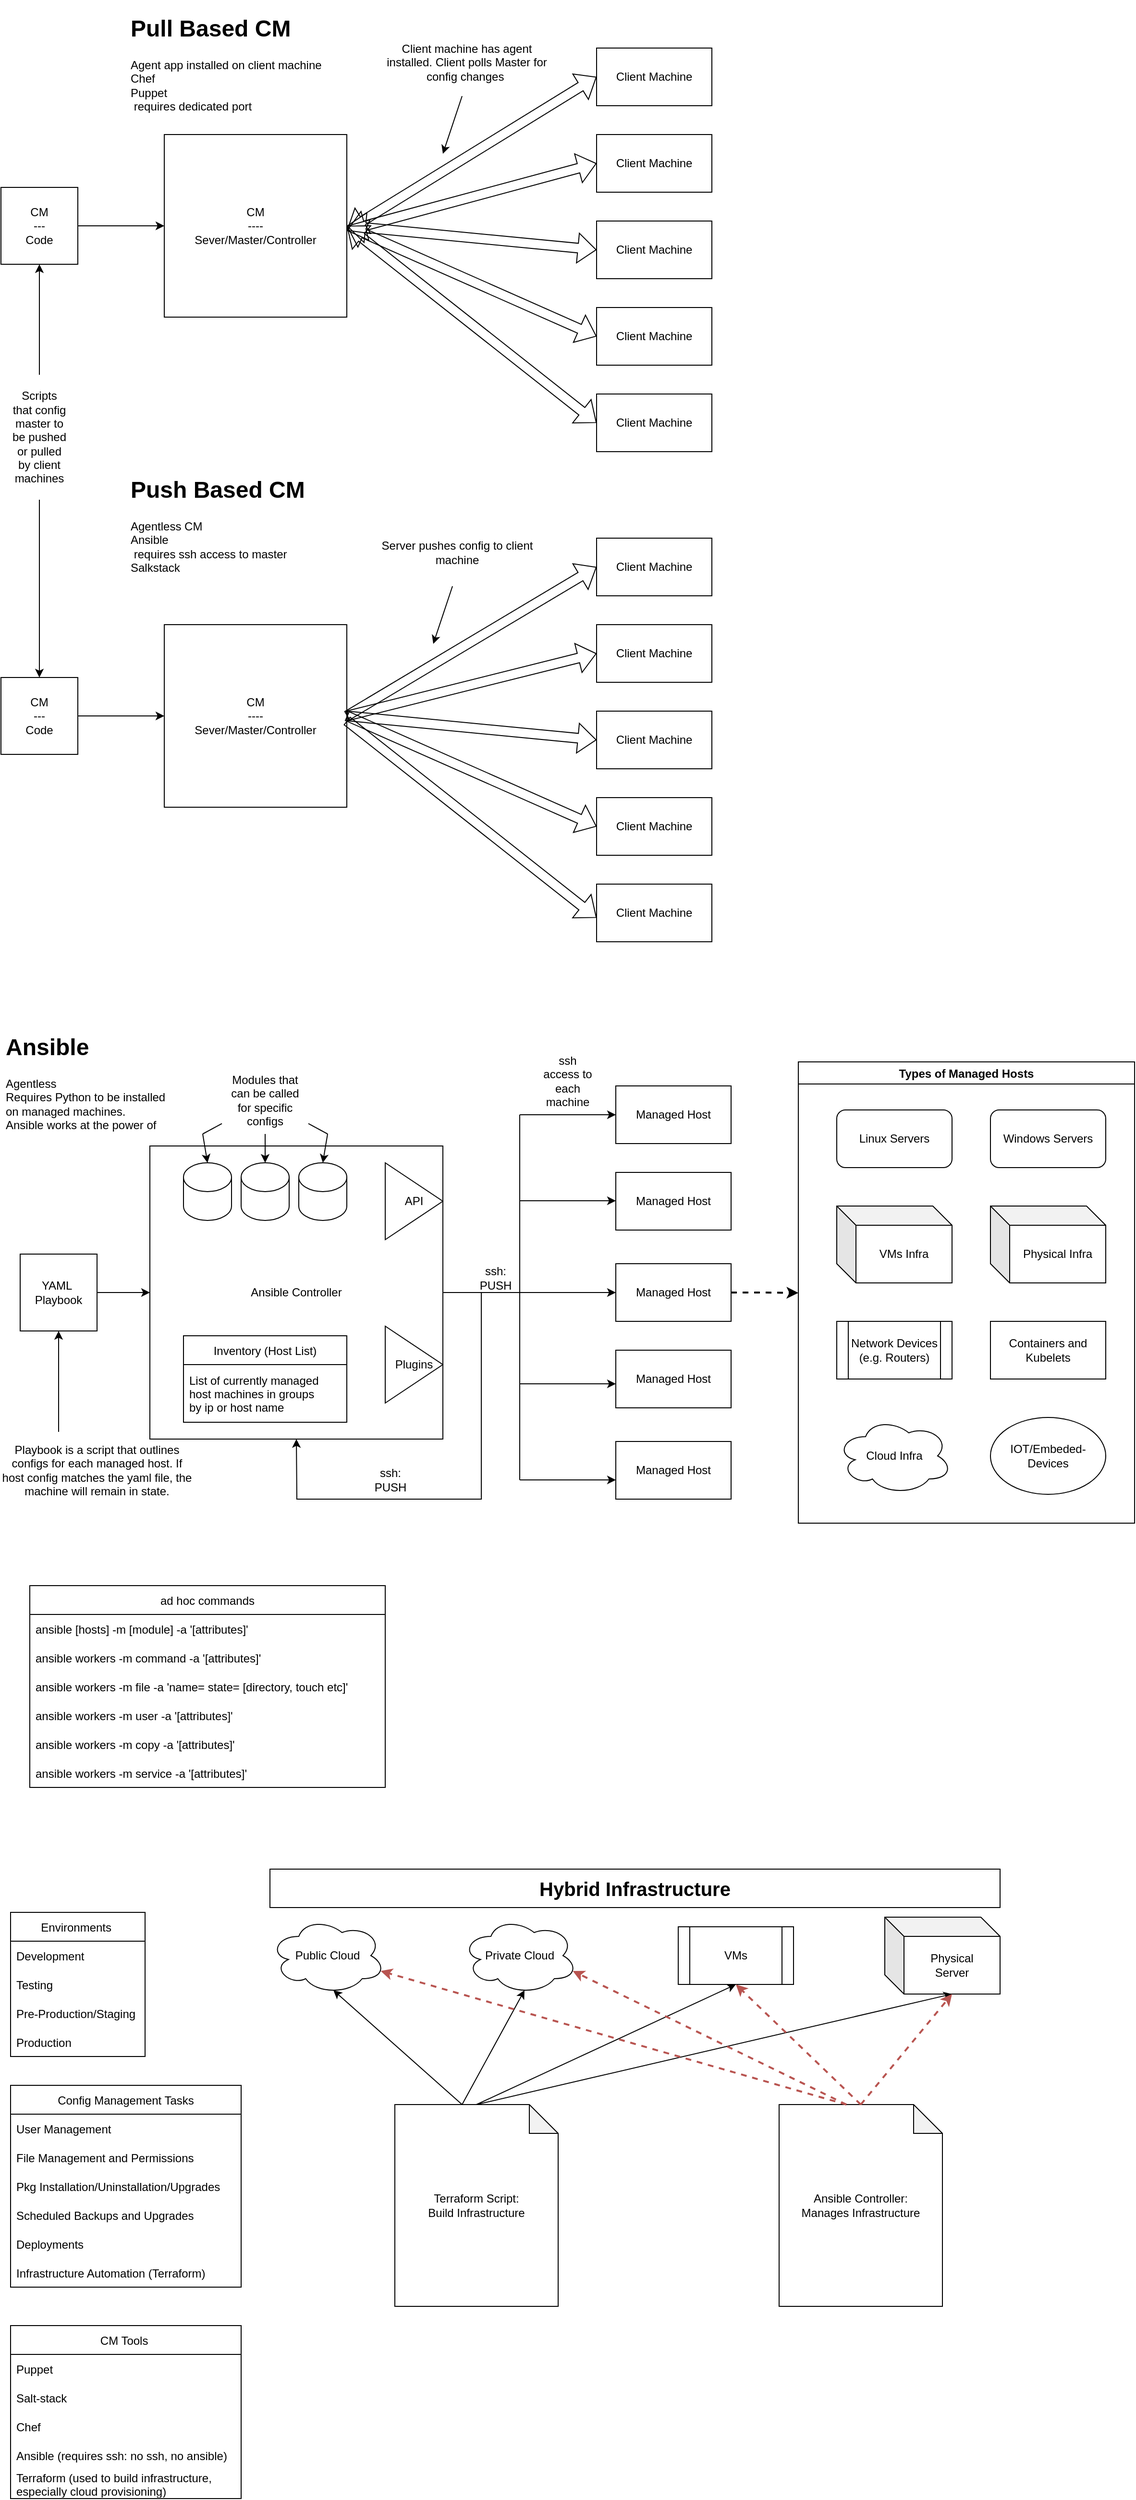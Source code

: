 <mxfile version="20.3.6" type="github" pages="5">
  <diagram id="q7JfhDL1wqtE-B8Oijfw" name="Page-1">
    <mxGraphModel dx="992" dy="579" grid="1" gridSize="10" guides="1" tooltips="1" connect="1" arrows="1" fold="1" page="1" pageScale="1" pageWidth="850" pageHeight="1100" math="0" shadow="0">
      <root>
        <mxCell id="0" />
        <mxCell id="1" parent="0" />
        <mxCell id="8RewsZUJxXT2QdBr9oqL-1" value="CM&lt;br&gt;----&lt;br&gt;Sever/Master/Controller" style="whiteSpace=wrap;html=1;aspect=fixed;" parent="1" vertex="1">
          <mxGeometry x="190" y="140" width="190" height="190" as="geometry" />
        </mxCell>
        <mxCell id="8RewsZUJxXT2QdBr9oqL-3" value="Client Machine" style="rounded=0;whiteSpace=wrap;html=1;" parent="1" vertex="1">
          <mxGeometry x="640" y="140" width="120" height="60" as="geometry" />
        </mxCell>
        <mxCell id="8RewsZUJxXT2QdBr9oqL-4" value="Client Machine" style="rounded=0;whiteSpace=wrap;html=1;" parent="1" vertex="1">
          <mxGeometry x="640" y="50" width="120" height="60" as="geometry" />
        </mxCell>
        <mxCell id="8RewsZUJxXT2QdBr9oqL-5" value="Client Machine" style="rounded=0;whiteSpace=wrap;html=1;" parent="1" vertex="1">
          <mxGeometry x="640" y="230" width="120" height="60" as="geometry" />
        </mxCell>
        <mxCell id="8RewsZUJxXT2QdBr9oqL-6" value="Client Machine" style="rounded=0;whiteSpace=wrap;html=1;" parent="1" vertex="1">
          <mxGeometry x="640" y="320" width="120" height="60" as="geometry" />
        </mxCell>
        <mxCell id="8RewsZUJxXT2QdBr9oqL-7" value="Client Machine" style="rounded=0;whiteSpace=wrap;html=1;" parent="1" vertex="1">
          <mxGeometry x="640" y="410" width="120" height="60" as="geometry" />
        </mxCell>
        <mxCell id="8RewsZUJxXT2QdBr9oqL-8" value="" style="shape=flexArrow;endArrow=classic;startArrow=classic;html=1;rounded=0;entryX=0;entryY=0.5;entryDx=0;entryDy=0;" parent="1" target="8RewsZUJxXT2QdBr9oqL-4" edge="1">
          <mxGeometry width="100" height="100" relative="1" as="geometry">
            <mxPoint x="380" y="240" as="sourcePoint" />
            <mxPoint x="470" y="250" as="targetPoint" />
          </mxGeometry>
        </mxCell>
        <mxCell id="8RewsZUJxXT2QdBr9oqL-9" value="" style="shape=flexArrow;endArrow=classic;startArrow=classic;html=1;rounded=0;" parent="1" edge="1">
          <mxGeometry width="100" height="100" relative="1" as="geometry">
            <mxPoint x="380" y="240" as="sourcePoint" />
            <mxPoint x="640" y="170" as="targetPoint" />
          </mxGeometry>
        </mxCell>
        <mxCell id="8RewsZUJxXT2QdBr9oqL-10" value="" style="shape=flexArrow;endArrow=classic;startArrow=classic;html=1;rounded=0;entryX=0;entryY=0.5;entryDx=0;entryDy=0;exitX=1;exitY=0.5;exitDx=0;exitDy=0;" parent="1" source="8RewsZUJxXT2QdBr9oqL-1" target="8RewsZUJxXT2QdBr9oqL-7" edge="1">
          <mxGeometry width="100" height="100" relative="1" as="geometry">
            <mxPoint x="480" y="480" as="sourcePoint" />
            <mxPoint x="580" y="380" as="targetPoint" />
          </mxGeometry>
        </mxCell>
        <mxCell id="8RewsZUJxXT2QdBr9oqL-11" value="" style="shape=flexArrow;endArrow=classic;startArrow=classic;html=1;rounded=0;entryX=0;entryY=0.5;entryDx=0;entryDy=0;exitX=1;exitY=0.5;exitDx=0;exitDy=0;" parent="1" source="8RewsZUJxXT2QdBr9oqL-1" target="8RewsZUJxXT2QdBr9oqL-5" edge="1">
          <mxGeometry width="100" height="100" relative="1" as="geometry">
            <mxPoint x="520" y="340" as="sourcePoint" />
            <mxPoint x="620" y="240" as="targetPoint" />
          </mxGeometry>
        </mxCell>
        <mxCell id="8RewsZUJxXT2QdBr9oqL-12" value="" style="shape=flexArrow;endArrow=classic;startArrow=classic;html=1;rounded=0;entryX=0;entryY=0.5;entryDx=0;entryDy=0;exitX=1;exitY=0.5;exitDx=0;exitDy=0;" parent="1" source="8RewsZUJxXT2QdBr9oqL-1" target="8RewsZUJxXT2QdBr9oqL-6" edge="1">
          <mxGeometry width="100" height="100" relative="1" as="geometry">
            <mxPoint x="370" y="350" as="sourcePoint" />
            <mxPoint x="470" y="250" as="targetPoint" />
          </mxGeometry>
        </mxCell>
        <mxCell id="8RewsZUJxXT2QdBr9oqL-14" value="&lt;h1&gt;Push Based CM&lt;/h1&gt;&lt;div&gt;Agentless CM&lt;/div&gt;&lt;div&gt;Ansible&amp;nbsp;&lt;/div&gt;&lt;div&gt;&lt;span style=&quot;white-space: pre;&quot;&gt; &lt;/span&gt;requires ssh&amp;nbsp;&lt;span style=&quot;background-color: initial;&quot;&gt;access to master&lt;/span&gt;&lt;/div&gt;&lt;div&gt;Salkstack&lt;/div&gt;" style="text;html=1;strokeColor=none;fillColor=none;spacing=5;spacingTop=-20;whiteSpace=wrap;overflow=hidden;rounded=0;" parent="1" vertex="1">
          <mxGeometry x="150" y="490" width="250" height="120" as="geometry" />
        </mxCell>
        <mxCell id="8RewsZUJxXT2QdBr9oqL-15" value="&lt;h1&gt;Pull Based CM&lt;/h1&gt;&lt;div&gt;Agent app installed on client machine&lt;/div&gt;&lt;div&gt;Chef&amp;nbsp;&lt;/div&gt;&lt;div&gt;Puppet&lt;/div&gt;&lt;div&gt;&lt;span style=&quot;white-space: pre;&quot;&gt; &lt;/span&gt;requires dedicated port&lt;br&gt;&lt;/div&gt;&lt;div&gt;&lt;span style=&quot;white-space: pre;&quot;&gt; &lt;/span&gt;&lt;br&gt;&lt;/div&gt;&lt;div&gt;&lt;br&gt;&lt;/div&gt;" style="text;html=1;strokeColor=none;fillColor=none;spacing=5;spacingTop=-20;whiteSpace=wrap;overflow=hidden;rounded=0;" parent="1" vertex="1">
          <mxGeometry x="150" y="10" width="230" height="120" as="geometry" />
        </mxCell>
        <mxCell id="8RewsZUJxXT2QdBr9oqL-28" value="&lt;span style=&quot;color: rgba(0, 0, 0, 0); font-family: monospace; font-size: 0px; text-align: start;&quot;&gt;%3CmxGraphModel%3E%3Croot%3E%3CmxCell%20id%3D%220%22%2F%3E%3CmxCell%20id%3D%221%22%20parent%3D%220%22%2F%3E%3CmxCell%20id%3D%222%22%20value%3D%22%22%20style%3D%22whiteSpace%3Dwrap%3Bhtml%3D1%3Baspect%3Dfixed%3B%22%20vertex%3D%221%22%20parent%3D%221%22%3E%3CmxGeometry%20x%3D%22190%22%20y%3D%22140%22%20width%3D%22190%22%20height%3D%22190%22%20as%3D%22geometry%22%2F%3E%3C%2FmxCell%3E%3CmxCell%20id%3D%223%22%20value%3D%22Client%20Machine%22%20style%3D%22rounded%3D0%3BwhiteSpace%3Dwrap%3Bhtml%3D1%3B%22%20vertex%3D%221%22%20parent%3D%221%22%3E%3CmxGeometry%20x%3D%22640%22%20y%3D%22140%22%20width%3D%22120%22%20height%3D%2260%22%20as%3D%22geometry%22%2F%3E%3C%2FmxCell%3E%3CmxCell%20id%3D%224%22%20value%3D%22Client%20Machine%22%20style%3D%22rounded%3D0%3BwhiteSpace%3Dwrap%3Bhtml%3D1%3B%22%20vertex%3D%221%22%20parent%3D%221%22%3E%3CmxGeometry%20x%3D%22640%22%20y%3D%2250%22%20width%3D%22120%22%20height%3D%2260%22%20as%3D%22geometry%22%2F%3E%3C%2FmxCell%3E%3CmxCell%20id%3D%225%22%20value%3D%22Client%20Machine%22%20style%3D%22rounded%3D0%3BwhiteSpace%3Dwrap%3Bhtml%3D1%3B%22%20vertex%3D%221%22%20parent%3D%221%22%3E%3CmxGeometry%20x%3D%22640%22%20y%3D%22230%22%20width%3D%22120%22%20height%3D%2260%22%20as%3D%22geometry%22%2F%3E%3C%2FmxCell%3E%3CmxCell%20id%3D%226%22%20value%3D%22Client%20Machine%22%20style%3D%22rounded%3D0%3BwhiteSpace%3Dwrap%3Bhtml%3D1%3B%22%20vertex%3D%221%22%20parent%3D%221%22%3E%3CmxGeometry%20x%3D%22640%22%20y%3D%22320%22%20width%3D%22120%22%20height%3D%2260%22%20as%3D%22geometry%22%2F%3E%3C%2FmxCell%3E%3CmxCell%20id%3D%227%22%20value%3D%22Client%20Machine%22%20style%3D%22rounded%3D0%3BwhiteSpace%3Dwrap%3Bhtml%3D1%3B%22%20vertex%3D%221%22%20parent%3D%221%22%3E%3CmxGeometry%20x%3D%22640%22%20y%3D%22410%22%20width%3D%22120%22%20height%3D%2260%22%20as%3D%22geometry%22%2F%3E%3C%2FmxCell%3E%3CmxCell%20id%3D%228%22%20value%3D%22%22%20style%3D%22shape%3DflexArrow%3BendArrow%3Dclassic%3BstartArrow%3Dclassic%3Bhtml%3D1%3Brounded%3D0%3BentryX%3D0%3BentryY%3D0.5%3BentryDx%3D0%3BentryDy%3D0%3B%22%20edge%3D%221%22%20target%3D%224%22%20parent%3D%221%22%3E%3CmxGeometry%20width%3D%22100%22%20height%3D%22100%22%20relative%3D%221%22%20as%3D%22geometry%22%3E%3CmxPoint%20x%3D%22380%22%20y%3D%22240%22%20as%3D%22sourcePoint%22%2F%3E%3CmxPoint%20x%3D%22470%22%20y%3D%22250%22%20as%3D%22targetPoint%22%2F%3E%3C%2FmxGeometry%3E%3C%2FmxCell%3E%3CmxCell%20id%3D%229%22%20value%3D%22%22%20style%3D%22shape%3DflexArrow%3BendArrow%3Dclassic%3BstartArrow%3Dclassic%3Bhtml%3D1%3Brounded%3D0%3B%22%20edge%3D%221%22%20parent%3D%221%22%3E%3CmxGeometry%20width%3D%22100%22%20height%3D%22100%22%20relative%3D%221%22%20as%3D%22geometry%22%3E%3CmxPoint%20x%3D%22380%22%20y%3D%22230%22%20as%3D%22sourcePoint%22%2F%3E%3CmxPoint%20x%3D%22640%22%20y%3D%22170%22%20as%3D%22targetPoint%22%2F%3E%3C%2FmxGeometry%3E%3C%2FmxCell%3E%3CmxCell%20id%3D%2210%22%20value%3D%22%22%20style%3D%22shape%3DflexArrow%3BendArrow%3Dclassic%3BstartArrow%3Dclassic%3Bhtml%3D1%3Brounded%3D0%3BentryX%3D0%3BentryY%3D0.5%3BentryDx%3D0%3BentryDy%3D0%3BexitX%3D1%3BexitY%3D0.5%3BexitDx%3D0%3BexitDy%3D0%3B%22%20edge%3D%221%22%20source%3D%222%22%20target%3D%227%22%20parent%3D%221%22%3E%3CmxGeometry%20width%3D%22100%22%20height%3D%22100%22%20relative%3D%221%22%20as%3D%22geometry%22%3E%3CmxPoint%20x%3D%22480%22%20y%3D%22480%22%20as%3D%22sourcePoint%22%2F%3E%3CmxPoint%20x%3D%22580%22%20y%3D%22380%22%20as%3D%22targetPoint%22%2F%3E%3C%2FmxGeometry%3E%3C%2FmxCell%3E%3CmxCell%20id%3D%2211%22%20value%3D%22%22%20style%3D%22shape%3DflexArrow%3BendArrow%3Dclassic%3BstartArrow%3Dclassic%3Bhtml%3D1%3Brounded%3D0%3BentryX%3D0%3BentryY%3D0.5%3BentryDx%3D0%3BentryDy%3D0%3BexitX%3D1%3BexitY%3D0.5%3BexitDx%3D0%3BexitDy%3D0%3B%22%20edge%3D%221%22%20source%3D%222%22%20target%3D%225%22%20parent%3D%221%22%3E%3CmxGeometry%20width%3D%22100%22%20height%3D%22100%22%20relative%3D%221%22%20as%3D%22geometry%22%3E%3CmxPoint%20x%3D%22520%22%20y%3D%22340%22%20as%3D%22sourcePoint%22%2F%3E%3CmxPoint%20x%3D%22620%22%20y%3D%22240%22%20as%3D%22targetPoint%22%2F%3E%3C%2FmxGeometry%3E%3C%2FmxCell%3E%3CmxCell%20id%3D%2212%22%20value%3D%22%22%20style%3D%22shape%3DflexArrow%3BendArrow%3Dclassic%3BstartArrow%3Dclassic%3Bhtml%3D1%3Brounded%3D0%3BentryX%3D0%3BentryY%3D0.5%3BentryDx%3D0%3BentryDy%3D0%3BexitX%3D1%3BexitY%3D0.5%3BexitDx%3D0%3BexitDy%3D0%3B%22%20edge%3D%221%22%20source%3D%222%22%20target%3D%226%22%20parent%3D%221%22%3E%3CmxGeometry%20width%3D%22100%22%20height%3D%22100%22%20relative%3D%221%22%20as%3D%22geometry%22%3E%3CmxPoint%20x%3D%22370%22%20y%3D%22350%22%20as%3D%22sourcePoint%22%2F%3E%3CmxPoint%20x%3D%22470%22%20y%3D%22250%22%20as%3D%22targetPoint%22%2F%3E%3C%2FmxGeometry%3E%3C%2FmxCell%3E%3C%2Froot%3E%3C%2FmxGraphModel%3E&lt;/span&gt;" style="text;html=1;align=center;verticalAlign=middle;resizable=0;points=[];autosize=1;strokeColor=none;fillColor=none;" parent="1" vertex="1">
          <mxGeometry x="100" y="775" width="20" height="30" as="geometry" />
        </mxCell>
        <mxCell id="8RewsZUJxXT2QdBr9oqL-29" value="CM&lt;br&gt;----&lt;br&gt;Sever/Master/Controller" style="whiteSpace=wrap;html=1;aspect=fixed;" parent="1" vertex="1">
          <mxGeometry x="190" y="650" width="190" height="190" as="geometry" />
        </mxCell>
        <mxCell id="8RewsZUJxXT2QdBr9oqL-30" value="Client Machine" style="rounded=0;whiteSpace=wrap;html=1;" parent="1" vertex="1">
          <mxGeometry x="640" y="650" width="120" height="60" as="geometry" />
        </mxCell>
        <mxCell id="8RewsZUJxXT2QdBr9oqL-31" value="Client Machine" style="rounded=0;whiteSpace=wrap;html=1;" parent="1" vertex="1">
          <mxGeometry x="640" y="560" width="120" height="60" as="geometry" />
        </mxCell>
        <mxCell id="8RewsZUJxXT2QdBr9oqL-32" value="Client Machine" style="rounded=0;whiteSpace=wrap;html=1;" parent="1" vertex="1">
          <mxGeometry x="640" y="740" width="120" height="60" as="geometry" />
        </mxCell>
        <mxCell id="8RewsZUJxXT2QdBr9oqL-33" value="Client Machine" style="rounded=0;whiteSpace=wrap;html=1;" parent="1" vertex="1">
          <mxGeometry x="640" y="830" width="120" height="60" as="geometry" />
        </mxCell>
        <mxCell id="8RewsZUJxXT2QdBr9oqL-34" value="Client Machine" style="rounded=0;whiteSpace=wrap;html=1;" parent="1" vertex="1">
          <mxGeometry x="640" y="920" width="120" height="60" as="geometry" />
        </mxCell>
        <mxCell id="8RewsZUJxXT2QdBr9oqL-40" value="" style="shape=flexArrow;endArrow=classic;html=1;rounded=0;entryX=0;entryY=0.5;entryDx=0;entryDy=0;exitX=1;exitY=0.5;exitDx=0;exitDy=0;" parent="1" source="8RewsZUJxXT2QdBr9oqL-29" target="8RewsZUJxXT2QdBr9oqL-31" edge="1">
          <mxGeometry width="50" height="50" relative="1" as="geometry">
            <mxPoint x="400" y="840" as="sourcePoint" />
            <mxPoint x="450" y="790" as="targetPoint" />
          </mxGeometry>
        </mxCell>
        <mxCell id="8RewsZUJxXT2QdBr9oqL-41" value="" style="shape=flexArrow;endArrow=classic;html=1;rounded=0;entryX=0;entryY=0.5;entryDx=0;entryDy=0;exitX=1;exitY=0.5;exitDx=0;exitDy=0;" parent="1" source="8RewsZUJxXT2QdBr9oqL-29" target="8RewsZUJxXT2QdBr9oqL-30" edge="1">
          <mxGeometry width="50" height="50" relative="1" as="geometry">
            <mxPoint x="460" y="800" as="sourcePoint" />
            <mxPoint x="510" y="750" as="targetPoint" />
          </mxGeometry>
        </mxCell>
        <mxCell id="8RewsZUJxXT2QdBr9oqL-42" value="" style="shape=flexArrow;endArrow=classic;html=1;rounded=0;entryX=0;entryY=0.5;entryDx=0;entryDy=0;exitX=1;exitY=0.5;exitDx=0;exitDy=0;" parent="1" source="8RewsZUJxXT2QdBr9oqL-29" target="8RewsZUJxXT2QdBr9oqL-32" edge="1">
          <mxGeometry width="50" height="50" relative="1" as="geometry">
            <mxPoint x="400" y="840" as="sourcePoint" />
            <mxPoint x="450" y="790" as="targetPoint" />
          </mxGeometry>
        </mxCell>
        <mxCell id="8RewsZUJxXT2QdBr9oqL-43" value="" style="shape=flexArrow;endArrow=classic;html=1;rounded=0;entryX=0;entryY=0.5;entryDx=0;entryDy=0;exitX=1;exitY=0.5;exitDx=0;exitDy=0;" parent="1" source="8RewsZUJxXT2QdBr9oqL-29" target="8RewsZUJxXT2QdBr9oqL-33" edge="1">
          <mxGeometry width="50" height="50" relative="1" as="geometry">
            <mxPoint x="500" y="910" as="sourcePoint" />
            <mxPoint x="550" y="860" as="targetPoint" />
          </mxGeometry>
        </mxCell>
        <mxCell id="8RewsZUJxXT2QdBr9oqL-45" value="" style="shape=flexArrow;endArrow=classic;html=1;rounded=0;entryX=0;entryY=0.5;entryDx=0;entryDy=0;" parent="1" edge="1">
          <mxGeometry width="50" height="50" relative="1" as="geometry">
            <mxPoint x="380" y="750" as="sourcePoint" />
            <mxPoint x="640" y="955" as="targetPoint" />
          </mxGeometry>
        </mxCell>
        <mxCell id="8RewsZUJxXT2QdBr9oqL-46" value="CM&lt;br&gt;---&lt;br&gt;Code" style="whiteSpace=wrap;html=1;aspect=fixed;" parent="1" vertex="1">
          <mxGeometry x="20" y="705" width="80" height="80" as="geometry" />
        </mxCell>
        <mxCell id="8RewsZUJxXT2QdBr9oqL-48" value="" style="endArrow=classic;html=1;rounded=0;entryX=0;entryY=0.5;entryDx=0;entryDy=0;exitX=1;exitY=0.5;exitDx=0;exitDy=0;" parent="1" source="8RewsZUJxXT2QdBr9oqL-46" target="8RewsZUJxXT2QdBr9oqL-29" edge="1">
          <mxGeometry width="50" height="50" relative="1" as="geometry">
            <mxPoint x="85" y="835" as="sourcePoint" />
            <mxPoint x="135" y="785" as="targetPoint" />
          </mxGeometry>
        </mxCell>
        <mxCell id="8RewsZUJxXT2QdBr9oqL-49" value="Client machine has agent installed. Client polls Master for config changes&amp;nbsp;" style="text;html=1;strokeColor=none;fillColor=none;align=center;verticalAlign=middle;whiteSpace=wrap;rounded=0;" parent="1" vertex="1">
          <mxGeometry x="420" y="50" width="170" height="30" as="geometry" />
        </mxCell>
        <mxCell id="8RewsZUJxXT2QdBr9oqL-50" value="" style="endArrow=classic;html=1;rounded=0;" parent="1" edge="1">
          <mxGeometry width="50" height="50" relative="1" as="geometry">
            <mxPoint x="500" y="100" as="sourcePoint" />
            <mxPoint x="480" y="160" as="targetPoint" />
          </mxGeometry>
        </mxCell>
        <mxCell id="8RewsZUJxXT2QdBr9oqL-51" value="CM&lt;br&gt;---&lt;br&gt;Code" style="whiteSpace=wrap;html=1;aspect=fixed;" parent="1" vertex="1">
          <mxGeometry x="20" y="195" width="80" height="80" as="geometry" />
        </mxCell>
        <mxCell id="8RewsZUJxXT2QdBr9oqL-52" value="" style="endArrow=classic;html=1;rounded=0;entryX=0;entryY=0.5;entryDx=0;entryDy=0;exitX=1;exitY=0.5;exitDx=0;exitDy=0;" parent="1" source="8RewsZUJxXT2QdBr9oqL-51" edge="1">
          <mxGeometry width="50" height="50" relative="1" as="geometry">
            <mxPoint x="85" y="325" as="sourcePoint" />
            <mxPoint x="190" y="235" as="targetPoint" />
          </mxGeometry>
        </mxCell>
        <mxCell id="8RewsZUJxXT2QdBr9oqL-53" value="Scripts that config master to be pushed or pulled by client machines" style="text;html=1;strokeColor=none;fillColor=none;align=center;verticalAlign=middle;whiteSpace=wrap;rounded=0;" parent="1" vertex="1">
          <mxGeometry x="30" y="440" width="60" height="30" as="geometry" />
        </mxCell>
        <mxCell id="8RewsZUJxXT2QdBr9oqL-54" value="" style="endArrow=classic;html=1;rounded=0;entryX=0.5;entryY=1;entryDx=0;entryDy=0;" parent="1" target="8RewsZUJxXT2QdBr9oqL-51" edge="1">
          <mxGeometry width="50" height="50" relative="1" as="geometry">
            <mxPoint x="60" y="390" as="sourcePoint" />
            <mxPoint x="470" y="500" as="targetPoint" />
          </mxGeometry>
        </mxCell>
        <mxCell id="8RewsZUJxXT2QdBr9oqL-55" value="" style="endArrow=classic;html=1;rounded=0;entryX=0.5;entryY=0;entryDx=0;entryDy=0;" parent="1" target="8RewsZUJxXT2QdBr9oqL-46" edge="1">
          <mxGeometry width="50" height="50" relative="1" as="geometry">
            <mxPoint x="60" y="520" as="sourcePoint" />
            <mxPoint x="120" y="570" as="targetPoint" />
          </mxGeometry>
        </mxCell>
        <mxCell id="8RewsZUJxXT2QdBr9oqL-56" value="Server pushes config to client machine" style="text;html=1;strokeColor=none;fillColor=none;align=center;verticalAlign=middle;whiteSpace=wrap;rounded=0;" parent="1" vertex="1">
          <mxGeometry x="410" y="560" width="170" height="30" as="geometry" />
        </mxCell>
        <mxCell id="8RewsZUJxXT2QdBr9oqL-57" value="" style="endArrow=classic;html=1;rounded=0;" parent="1" edge="1">
          <mxGeometry width="50" height="50" relative="1" as="geometry">
            <mxPoint x="490" y="610" as="sourcePoint" />
            <mxPoint x="470" y="670" as="targetPoint" />
          </mxGeometry>
        </mxCell>
        <mxCell id="8RewsZUJxXT2QdBr9oqL-58" value="&lt;h1&gt;Ansible&lt;/h1&gt;&lt;div&gt;Agentless&lt;/div&gt;&lt;div&gt;Requires Python to be installed on managed machines.&lt;/div&gt;&lt;div&gt;Ansible works at the power of python.&lt;/div&gt;" style="text;html=1;strokeColor=none;fillColor=none;spacing=5;spacingTop=-20;whiteSpace=wrap;overflow=hidden;rounded=0;" parent="1" vertex="1">
          <mxGeometry x="20" y="1070" width="180" height="110" as="geometry" />
        </mxCell>
        <mxCell id="8RewsZUJxXT2QdBr9oqL-59" value="&lt;span style=&quot;color: rgba(0, 0, 0, 0); font-family: monospace; font-size: 0px; text-align: start;&quot;&gt;%3CmxGraphModel%3E%3Croot%3E%3CmxCell%20id%3D%220%22%2F%3E%3CmxCell%20id%3D%221%22%20parent%3D%220%22%2F%3E%3CmxCell%20id%3D%222%22%20value%3D%22%22%20style%3D%22whiteSpace%3Dwrap%3Bhtml%3D1%3Baspect%3Dfixed%3B%22%20vertex%3D%221%22%20parent%3D%221%22%3E%3CmxGeometry%20x%3D%22190%22%20y%3D%22140%22%20width%3D%22190%22%20height%3D%22190%22%20as%3D%22geometry%22%2F%3E%3C%2FmxCell%3E%3CmxCell%20id%3D%223%22%20value%3D%22Client%20Machine%22%20style%3D%22rounded%3D0%3BwhiteSpace%3Dwrap%3Bhtml%3D1%3B%22%20vertex%3D%221%22%20parent%3D%221%22%3E%3CmxGeometry%20x%3D%22640%22%20y%3D%22140%22%20width%3D%22120%22%20height%3D%2260%22%20as%3D%22geometry%22%2F%3E%3C%2FmxCell%3E%3CmxCell%20id%3D%224%22%20value%3D%22Client%20Machine%22%20style%3D%22rounded%3D0%3BwhiteSpace%3Dwrap%3Bhtml%3D1%3B%22%20vertex%3D%221%22%20parent%3D%221%22%3E%3CmxGeometry%20x%3D%22640%22%20y%3D%2250%22%20width%3D%22120%22%20height%3D%2260%22%20as%3D%22geometry%22%2F%3E%3C%2FmxCell%3E%3CmxCell%20id%3D%225%22%20value%3D%22Client%20Machine%22%20style%3D%22rounded%3D0%3BwhiteSpace%3Dwrap%3Bhtml%3D1%3B%22%20vertex%3D%221%22%20parent%3D%221%22%3E%3CmxGeometry%20x%3D%22640%22%20y%3D%22230%22%20width%3D%22120%22%20height%3D%2260%22%20as%3D%22geometry%22%2F%3E%3C%2FmxCell%3E%3CmxCell%20id%3D%226%22%20value%3D%22Client%20Machine%22%20style%3D%22rounded%3D0%3BwhiteSpace%3Dwrap%3Bhtml%3D1%3B%22%20vertex%3D%221%22%20parent%3D%221%22%3E%3CmxGeometry%20x%3D%22640%22%20y%3D%22320%22%20width%3D%22120%22%20height%3D%2260%22%20as%3D%22geometry%22%2F%3E%3C%2FmxCell%3E%3CmxCell%20id%3D%227%22%20value%3D%22Client%20Machine%22%20style%3D%22rounded%3D0%3BwhiteSpace%3Dwrap%3Bhtml%3D1%3B%22%20vertex%3D%221%22%20parent%3D%221%22%3E%3CmxGeometry%20x%3D%22640%22%20y%3D%22410%22%20width%3D%22120%22%20height%3D%2260%22%20as%3D%22geometry%22%2F%3E%3C%2FmxCell%3E%3CmxCell%20id%3D%228%22%20value%3D%22%22%20style%3D%22shape%3DflexArrow%3BendArrow%3Dclassic%3BstartArrow%3Dclassic%3Bhtml%3D1%3Brounded%3D0%3BentryX%3D0%3BentryY%3D0.5%3BentryDx%3D0%3BentryDy%3D0%3B%22%20edge%3D%221%22%20target%3D%224%22%20parent%3D%221%22%3E%3CmxGeometry%20width%3D%22100%22%20height%3D%22100%22%20relative%3D%221%22%20as%3D%22geometry%22%3E%3CmxPoint%20x%3D%22380%22%20y%3D%22240%22%20as%3D%22sourcePoint%22%2F%3E%3CmxPoint%20x%3D%22470%22%20y%3D%22250%22%20as%3D%22targetPoint%22%2F%3E%3C%2FmxGeometry%3E%3C%2FmxCell%3E%3CmxCell%20id%3D%229%22%20value%3D%22%22%20style%3D%22shape%3DflexArrow%3BendArrow%3Dclassic%3BstartArrow%3Dclassic%3Bhtml%3D1%3Brounded%3D0%3B%22%20edge%3D%221%22%20parent%3D%221%22%3E%3CmxGeometry%20width%3D%22100%22%20height%3D%22100%22%20relative%3D%221%22%20as%3D%22geometry%22%3E%3CmxPoint%20x%3D%22380%22%20y%3D%22230%22%20as%3D%22sourcePoint%22%2F%3E%3CmxPoint%20x%3D%22640%22%20y%3D%22170%22%20as%3D%22targetPoint%22%2F%3E%3C%2FmxGeometry%3E%3C%2FmxCell%3E%3CmxCell%20id%3D%2210%22%20value%3D%22%22%20style%3D%22shape%3DflexArrow%3BendArrow%3Dclassic%3BstartArrow%3Dclassic%3Bhtml%3D1%3Brounded%3D0%3BentryX%3D0%3BentryY%3D0.5%3BentryDx%3D0%3BentryDy%3D0%3BexitX%3D1%3BexitY%3D0.5%3BexitDx%3D0%3BexitDy%3D0%3B%22%20edge%3D%221%22%20source%3D%222%22%20target%3D%227%22%20parent%3D%221%22%3E%3CmxGeometry%20width%3D%22100%22%20height%3D%22100%22%20relative%3D%221%22%20as%3D%22geometry%22%3E%3CmxPoint%20x%3D%22480%22%20y%3D%22480%22%20as%3D%22sourcePoint%22%2F%3E%3CmxPoint%20x%3D%22580%22%20y%3D%22380%22%20as%3D%22targetPoint%22%2F%3E%3C%2FmxGeometry%3E%3C%2FmxCell%3E%3CmxCell%20id%3D%2211%22%20value%3D%22%22%20style%3D%22shape%3DflexArrow%3BendArrow%3Dclassic%3BstartArrow%3Dclassic%3Bhtml%3D1%3Brounded%3D0%3BentryX%3D0%3BentryY%3D0.5%3BentryDx%3D0%3BentryDy%3D0%3BexitX%3D1%3BexitY%3D0.5%3BexitDx%3D0%3BexitDy%3D0%3B%22%20edge%3D%221%22%20source%3D%222%22%20target%3D%225%22%20parent%3D%221%22%3E%3CmxGeometry%20width%3D%22100%22%20height%3D%22100%22%20relative%3D%221%22%20as%3D%22geometry%22%3E%3CmxPoint%20x%3D%22520%22%20y%3D%22340%22%20as%3D%22sourcePoint%22%2F%3E%3CmxPoint%20x%3D%22620%22%20y%3D%22240%22%20as%3D%22targetPoint%22%2F%3E%3C%2FmxGeometry%3E%3C%2FmxCell%3E%3CmxCell%20id%3D%2212%22%20value%3D%22%22%20style%3D%22shape%3DflexArrow%3BendArrow%3Dclassic%3BstartArrow%3Dclassic%3Bhtml%3D1%3Brounded%3D0%3BentryX%3D0%3BentryY%3D0.5%3BentryDx%3D0%3BentryDy%3D0%3BexitX%3D1%3BexitY%3D0.5%3BexitDx%3D0%3BexitDy%3D0%3B%22%20edge%3D%221%22%20source%3D%222%22%20target%3D%226%22%20parent%3D%221%22%3E%3CmxGeometry%20width%3D%22100%22%20height%3D%22100%22%20relative%3D%221%22%20as%3D%22geometry%22%3E%3CmxPoint%20x%3D%22370%22%20y%3D%22350%22%20as%3D%22sourcePoint%22%2F%3E%3CmxPoint%20x%3D%22470%22%20y%3D%22250%22%20as%3D%22targetPoint%22%2F%3E%3C%2FmxGeometry%3E%3C%2FmxCell%3E%3C%2Froot%3E%3C%2FmxGraphModel%3E&lt;/span&gt;" style="text;html=1;align=center;verticalAlign=middle;resizable=0;points=[];autosize=1;strokeColor=none;fillColor=none;" parent="1" vertex="1">
          <mxGeometry x="120" y="1375" width="20" height="30" as="geometry" />
        </mxCell>
        <mxCell id="8RewsZUJxXT2QdBr9oqL-60" value="Ansible Controller" style="whiteSpace=wrap;html=1;aspect=fixed;" parent="1" vertex="1">
          <mxGeometry x="175" y="1192.5" width="305" height="305" as="geometry" />
        </mxCell>
        <mxCell id="8RewsZUJxXT2QdBr9oqL-61" value="Managed Host" style="rounded=0;whiteSpace=wrap;html=1;" parent="1" vertex="1">
          <mxGeometry x="660" y="1220" width="120" height="60" as="geometry" />
        </mxCell>
        <mxCell id="8RewsZUJxXT2QdBr9oqL-62" value="Managed Host" style="rounded=0;whiteSpace=wrap;html=1;" parent="1" vertex="1">
          <mxGeometry x="660" y="1130" width="120" height="60" as="geometry" />
        </mxCell>
        <mxCell id="hBZ_eq10klPIDl76nWL6-65" style="edgeStyle=orthogonalEdgeStyle;rounded=0;orthogonalLoop=1;jettySize=auto;html=1;exitX=1;exitY=0.5;exitDx=0;exitDy=0;dashed=1;strokeWidth=2;fontSize=12;" parent="1" source="8RewsZUJxXT2QdBr9oqL-63" edge="1">
          <mxGeometry relative="1" as="geometry">
            <mxPoint x="850" y="1345.429" as="targetPoint" />
          </mxGeometry>
        </mxCell>
        <mxCell id="8RewsZUJxXT2QdBr9oqL-63" value="Managed Host" style="rounded=0;whiteSpace=wrap;html=1;" parent="1" vertex="1">
          <mxGeometry x="660" y="1315" width="120" height="60" as="geometry" />
        </mxCell>
        <mxCell id="8RewsZUJxXT2QdBr9oqL-64" value="Managed Host" style="rounded=0;whiteSpace=wrap;html=1;" parent="1" vertex="1">
          <mxGeometry x="660" y="1405" width="120" height="60" as="geometry" />
        </mxCell>
        <mxCell id="8RewsZUJxXT2QdBr9oqL-65" value="Managed Host" style="rounded=0;whiteSpace=wrap;html=1;" parent="1" vertex="1">
          <mxGeometry x="660" y="1500" width="120" height="60" as="geometry" />
        </mxCell>
        <mxCell id="8RewsZUJxXT2QdBr9oqL-71" value="YAML&amp;nbsp;&lt;br&gt;Playbook" style="whiteSpace=wrap;html=1;aspect=fixed;" parent="1" vertex="1">
          <mxGeometry x="40" y="1305" width="80" height="80" as="geometry" />
        </mxCell>
        <mxCell id="8RewsZUJxXT2QdBr9oqL-72" value="" style="endArrow=classic;html=1;rounded=0;entryX=0;entryY=0.5;entryDx=0;entryDy=0;exitX=1;exitY=0.5;exitDx=0;exitDy=0;" parent="1" source="8RewsZUJxXT2QdBr9oqL-71" target="8RewsZUJxXT2QdBr9oqL-60" edge="1">
          <mxGeometry width="50" height="50" relative="1" as="geometry">
            <mxPoint x="105" y="1435" as="sourcePoint" />
            <mxPoint x="155" y="1385" as="targetPoint" />
          </mxGeometry>
        </mxCell>
        <mxCell id="8RewsZUJxXT2QdBr9oqL-76" value="" style="endArrow=classic;html=1;rounded=0;exitX=1;exitY=0.5;exitDx=0;exitDy=0;entryX=0;entryY=0.5;entryDx=0;entryDy=0;" parent="1" source="8RewsZUJxXT2QdBr9oqL-60" target="8RewsZUJxXT2QdBr9oqL-63" edge="1">
          <mxGeometry width="50" height="50" relative="1" as="geometry">
            <mxPoint x="420" y="1370" as="sourcePoint" />
            <mxPoint x="470" y="1320" as="targetPoint" />
          </mxGeometry>
        </mxCell>
        <mxCell id="8RewsZUJxXT2QdBr9oqL-78" value="" style="endArrow=none;html=1;rounded=0;" parent="1" edge="1">
          <mxGeometry width="50" height="50" relative="1" as="geometry">
            <mxPoint x="560" y="1540" as="sourcePoint" />
            <mxPoint x="560" y="1160" as="targetPoint" />
          </mxGeometry>
        </mxCell>
        <mxCell id="8RewsZUJxXT2QdBr9oqL-79" value="" style="endArrow=classic;html=1;rounded=0;entryX=0;entryY=0.5;entryDx=0;entryDy=0;" parent="1" target="8RewsZUJxXT2QdBr9oqL-62" edge="1">
          <mxGeometry width="50" height="50" relative="1" as="geometry">
            <mxPoint x="560" y="1160" as="sourcePoint" />
            <mxPoint x="470" y="1330" as="targetPoint" />
          </mxGeometry>
        </mxCell>
        <mxCell id="8RewsZUJxXT2QdBr9oqL-80" value="" style="endArrow=classic;html=1;rounded=0;entryX=0;entryY=0.5;entryDx=0;entryDy=0;" parent="1" edge="1">
          <mxGeometry width="50" height="50" relative="1" as="geometry">
            <mxPoint x="560" y="1249.5" as="sourcePoint" />
            <mxPoint x="660" y="1249.5" as="targetPoint" />
          </mxGeometry>
        </mxCell>
        <mxCell id="8RewsZUJxXT2QdBr9oqL-81" value="" style="endArrow=classic;html=1;rounded=0;entryX=0;entryY=0.5;entryDx=0;entryDy=0;" parent="1" edge="1">
          <mxGeometry width="50" height="50" relative="1" as="geometry">
            <mxPoint x="560" y="1440" as="sourcePoint" />
            <mxPoint x="660" y="1440" as="targetPoint" />
          </mxGeometry>
        </mxCell>
        <mxCell id="8RewsZUJxXT2QdBr9oqL-82" value="" style="endArrow=classic;html=1;rounded=0;entryX=0;entryY=0.5;entryDx=0;entryDy=0;" parent="1" edge="1">
          <mxGeometry width="50" height="50" relative="1" as="geometry">
            <mxPoint x="560" y="1540" as="sourcePoint" />
            <mxPoint x="660" y="1540" as="targetPoint" />
          </mxGeometry>
        </mxCell>
        <mxCell id="8RewsZUJxXT2QdBr9oqL-83" value="ssh: PUSH" style="text;html=1;strokeColor=none;fillColor=none;align=center;verticalAlign=middle;whiteSpace=wrap;rounded=0;" parent="1" vertex="1">
          <mxGeometry x="505" y="1315" width="60" height="30" as="geometry" />
        </mxCell>
        <mxCell id="8RewsZUJxXT2QdBr9oqL-84" value="ssh access to each machine" style="text;html=1;strokeColor=none;fillColor=none;align=center;verticalAlign=middle;whiteSpace=wrap;rounded=0;" parent="1" vertex="1">
          <mxGeometry x="580" y="1110" width="60" height="30" as="geometry" />
        </mxCell>
        <mxCell id="8RewsZUJxXT2QdBr9oqL-85" value="Playbook is a script that outlines configs for each managed host. If host config matches the yaml file, the machine will remain in state." style="text;html=1;strokeColor=none;fillColor=none;align=center;verticalAlign=middle;whiteSpace=wrap;rounded=0;" parent="1" vertex="1">
          <mxGeometry x="20" y="1490" width="200" height="80" as="geometry" />
        </mxCell>
        <mxCell id="8RewsZUJxXT2QdBr9oqL-86" value="" style="endArrow=classic;html=1;rounded=0;entryX=0.5;entryY=1;entryDx=0;entryDy=0;" parent="1" target="8RewsZUJxXT2QdBr9oqL-71" edge="1">
          <mxGeometry width="50" height="50" relative="1" as="geometry">
            <mxPoint x="80" y="1490" as="sourcePoint" />
            <mxPoint x="470" y="1290" as="targetPoint" />
          </mxGeometry>
        </mxCell>
        <mxCell id="8RewsZUJxXT2QdBr9oqL-89" value="" style="shape=cylinder3;whiteSpace=wrap;html=1;boundedLbl=1;backgroundOutline=1;size=15;" parent="1" vertex="1">
          <mxGeometry x="210" y="1210" width="50" height="60" as="geometry" />
        </mxCell>
        <mxCell id="8RewsZUJxXT2QdBr9oqL-90" value="" style="shape=cylinder3;whiteSpace=wrap;html=1;boundedLbl=1;backgroundOutline=1;size=15;" parent="1" vertex="1">
          <mxGeometry x="270" y="1210" width="50" height="60" as="geometry" />
        </mxCell>
        <mxCell id="8RewsZUJxXT2QdBr9oqL-91" value="" style="shape=cylinder3;whiteSpace=wrap;html=1;boundedLbl=1;backgroundOutline=1;size=15;" parent="1" vertex="1">
          <mxGeometry x="330" y="1210" width="50" height="60" as="geometry" />
        </mxCell>
        <mxCell id="8RewsZUJxXT2QdBr9oqL-92" value="" style="endArrow=none;html=1;rounded=0;startArrow=none;" parent="1" source="8RewsZUJxXT2QdBr9oqL-97" edge="1">
          <mxGeometry width="50" height="50" relative="1" as="geometry">
            <mxPoint x="360" y="1180" as="sourcePoint" />
            <mxPoint x="230" y="1180" as="targetPoint" />
          </mxGeometry>
        </mxCell>
        <mxCell id="8RewsZUJxXT2QdBr9oqL-93" value="" style="endArrow=classic;html=1;rounded=0;entryX=0.5;entryY=0;entryDx=0;entryDy=0;entryPerimeter=0;" parent="1" target="8RewsZUJxXT2QdBr9oqL-91" edge="1">
          <mxGeometry width="50" height="50" relative="1" as="geometry">
            <mxPoint x="360" y="1180" as="sourcePoint" />
            <mxPoint x="460" y="1270" as="targetPoint" />
          </mxGeometry>
        </mxCell>
        <mxCell id="8RewsZUJxXT2QdBr9oqL-94" value="" style="endArrow=classic;html=1;rounded=0;entryX=0.5;entryY=0;entryDx=0;entryDy=0;entryPerimeter=0;" parent="1" target="8RewsZUJxXT2QdBr9oqL-89" edge="1">
          <mxGeometry width="50" height="50" relative="1" as="geometry">
            <mxPoint x="230" y="1180" as="sourcePoint" />
            <mxPoint x="365" y="1220" as="targetPoint" />
          </mxGeometry>
        </mxCell>
        <mxCell id="8RewsZUJxXT2QdBr9oqL-96" value="" style="endArrow=classic;html=1;rounded=0;entryX=0.5;entryY=0;entryDx=0;entryDy=0;entryPerimeter=0;" parent="1" target="8RewsZUJxXT2QdBr9oqL-90" edge="1">
          <mxGeometry width="50" height="50" relative="1" as="geometry">
            <mxPoint x="295" y="1180" as="sourcePoint" />
            <mxPoint x="375" y="1230" as="targetPoint" />
          </mxGeometry>
        </mxCell>
        <mxCell id="8RewsZUJxXT2QdBr9oqL-97" value="Modules that can be called for specific configs" style="text;html=1;strokeColor=none;fillColor=none;align=center;verticalAlign=middle;whiteSpace=wrap;rounded=0;" parent="1" vertex="1">
          <mxGeometry x="250" y="1110" width="90" height="70" as="geometry" />
        </mxCell>
        <mxCell id="8RewsZUJxXT2QdBr9oqL-98" value="" style="endArrow=none;html=1;rounded=0;" parent="1" target="8RewsZUJxXT2QdBr9oqL-97" edge="1">
          <mxGeometry width="50" height="50" relative="1" as="geometry">
            <mxPoint x="360" y="1180" as="sourcePoint" />
            <mxPoint x="230" y="1180" as="targetPoint" />
          </mxGeometry>
        </mxCell>
        <mxCell id="LTbC3NHs1nzGAK0megCD-1" value="Inventory (Host List)" style="swimlane;fontStyle=0;childLayout=stackLayout;horizontal=1;startSize=30;horizontalStack=0;resizeParent=1;resizeParentMax=0;resizeLast=0;collapsible=1;marginBottom=0;" parent="1" vertex="1">
          <mxGeometry x="210" y="1390" width="170" height="90" as="geometry" />
        </mxCell>
        <mxCell id="LTbC3NHs1nzGAK0megCD-2" value="List of currently managed &#xa;host machines in groups &#xa;by ip or host name" style="text;strokeColor=none;fillColor=none;align=left;verticalAlign=middle;spacingLeft=4;spacingRight=4;overflow=hidden;points=[[0,0.5],[1,0.5]];portConstraint=eastwest;rotatable=0;" parent="LTbC3NHs1nzGAK0megCD-1" vertex="1">
          <mxGeometry y="30" width="170" height="60" as="geometry" />
        </mxCell>
        <mxCell id="LTbC3NHs1nzGAK0megCD-5" value="Plugins" style="triangle;whiteSpace=wrap;html=1;" parent="1" vertex="1">
          <mxGeometry x="420" y="1380" width="60" height="80" as="geometry" />
        </mxCell>
        <mxCell id="LTbC3NHs1nzGAK0megCD-7" value="API" style="triangle;whiteSpace=wrap;html=1;" parent="1" vertex="1">
          <mxGeometry x="420" y="1210" width="60" height="80" as="geometry" />
        </mxCell>
        <mxCell id="LTbC3NHs1nzGAK0megCD-9" value="" style="endArrow=classic;html=1;rounded=0;entryX=0.5;entryY=1;entryDx=0;entryDy=0;exitX=0.25;exitY=1;exitDx=0;exitDy=0;" parent="1" source="8RewsZUJxXT2QdBr9oqL-83" target="8RewsZUJxXT2QdBr9oqL-60" edge="1">
          <mxGeometry width="50" height="50" relative="1" as="geometry">
            <mxPoint x="455" y="1610" as="sourcePoint" />
            <mxPoint x="505" y="1560" as="targetPoint" />
            <Array as="points">
              <mxPoint x="520" y="1560" />
              <mxPoint x="328" y="1560" />
            </Array>
          </mxGeometry>
        </mxCell>
        <mxCell id="wUHydg87RsvV-i0nSzbB-3" value="ssh:&lt;br&gt;PUSH" style="text;html=1;align=center;verticalAlign=middle;resizable=0;points=[];autosize=1;strokeColor=none;fillColor=none;" parent="1" vertex="1">
          <mxGeometry x="395" y="1520" width="60" height="40" as="geometry" />
        </mxCell>
        <mxCell id="hBZ_eq10klPIDl76nWL6-5" value="Environments " style="swimlane;fontStyle=0;childLayout=stackLayout;horizontal=1;startSize=30;horizontalStack=0;resizeParent=1;resizeParentMax=0;resizeLast=0;collapsible=1;marginBottom=0;" parent="1" vertex="1">
          <mxGeometry x="30" y="1990" width="140" height="150" as="geometry" />
        </mxCell>
        <mxCell id="hBZ_eq10klPIDl76nWL6-6" value="Development" style="text;strokeColor=none;fillColor=none;align=left;verticalAlign=middle;spacingLeft=4;spacingRight=4;overflow=hidden;points=[[0,0.5],[1,0.5]];portConstraint=eastwest;rotatable=0;" parent="hBZ_eq10klPIDl76nWL6-5" vertex="1">
          <mxGeometry y="30" width="140" height="30" as="geometry" />
        </mxCell>
        <mxCell id="hBZ_eq10klPIDl76nWL6-7" value="Testing" style="text;strokeColor=none;fillColor=none;align=left;verticalAlign=middle;spacingLeft=4;spacingRight=4;overflow=hidden;points=[[0,0.5],[1,0.5]];portConstraint=eastwest;rotatable=0;" parent="hBZ_eq10klPIDl76nWL6-5" vertex="1">
          <mxGeometry y="60" width="140" height="30" as="geometry" />
        </mxCell>
        <mxCell id="hBZ_eq10klPIDl76nWL6-8" value="Pre-Production/Staging" style="text;strokeColor=none;fillColor=none;align=left;verticalAlign=middle;spacingLeft=4;spacingRight=4;overflow=hidden;points=[[0,0.5],[1,0.5]];portConstraint=eastwest;rotatable=0;" parent="hBZ_eq10klPIDl76nWL6-5" vertex="1">
          <mxGeometry y="90" width="140" height="30" as="geometry" />
        </mxCell>
        <mxCell id="hBZ_eq10klPIDl76nWL6-16" value="Production" style="text;strokeColor=none;fillColor=none;align=left;verticalAlign=middle;spacingLeft=4;spacingRight=4;overflow=hidden;points=[[0,0.5],[1,0.5]];portConstraint=eastwest;rotatable=0;" parent="hBZ_eq10klPIDl76nWL6-5" vertex="1">
          <mxGeometry y="120" width="140" height="30" as="geometry" />
        </mxCell>
        <mxCell id="hBZ_eq10klPIDl76nWL6-21" value="" style="group" parent="1" vertex="1" connectable="0">
          <mxGeometry x="300" y="1910" width="760" height="165" as="geometry" />
        </mxCell>
        <mxCell id="hBZ_eq10klPIDl76nWL6-1" value="Public Cloud" style="ellipse;shape=cloud;whiteSpace=wrap;html=1;" parent="hBZ_eq10klPIDl76nWL6-21" vertex="1">
          <mxGeometry y="85" width="120" height="80" as="geometry" />
        </mxCell>
        <mxCell id="hBZ_eq10klPIDl76nWL6-2" value="Private Cloud" style="ellipse;shape=cloud;whiteSpace=wrap;html=1;" parent="hBZ_eq10klPIDl76nWL6-21" vertex="1">
          <mxGeometry x="200" y="85" width="120" height="80" as="geometry" />
        </mxCell>
        <mxCell id="hBZ_eq10klPIDl76nWL6-3" value="VMs" style="shape=process;whiteSpace=wrap;html=1;backgroundOutline=1;" parent="hBZ_eq10klPIDl76nWL6-21" vertex="1">
          <mxGeometry x="425" y="95" width="120" height="60" as="geometry" />
        </mxCell>
        <mxCell id="hBZ_eq10klPIDl76nWL6-4" value="Physical &lt;br&gt;Server" style="shape=cube;whiteSpace=wrap;html=1;boundedLbl=1;backgroundOutline=1;darkOpacity=0.05;darkOpacity2=0.1;" parent="hBZ_eq10klPIDl76nWL6-21" vertex="1">
          <mxGeometry x="640" y="85" width="120" height="80" as="geometry" />
        </mxCell>
        <mxCell id="hBZ_eq10klPIDl76nWL6-20" value="" style="rounded=0;whiteSpace=wrap;html=1;fontSize=29;" parent="hBZ_eq10klPIDl76nWL6-21" vertex="1">
          <mxGeometry y="35" width="760" height="40" as="geometry" />
        </mxCell>
        <mxCell id="hBZ_eq10klPIDl76nWL6-19" value="&lt;b&gt;&lt;font style=&quot;font-size: 20px;&quot;&gt;Hybrid Infrastructure&lt;/font&gt;&lt;/b&gt;" style="text;html=1;strokeColor=none;fillColor=none;align=center;verticalAlign=middle;whiteSpace=wrap;rounded=0;" parent="hBZ_eq10klPIDl76nWL6-21" vertex="1">
          <mxGeometry x="130" y="45.5" width="500" height="19" as="geometry" />
        </mxCell>
        <mxCell id="hBZ_eq10klPIDl76nWL6-22" value="Config Management Tasks" style="swimlane;fontStyle=0;childLayout=stackLayout;horizontal=1;startSize=30;horizontalStack=0;resizeParent=1;resizeParentMax=0;resizeLast=0;collapsible=1;marginBottom=0;fontSize=12;align=center;" parent="1" vertex="1">
          <mxGeometry x="30" y="2170" width="240" height="210" as="geometry" />
        </mxCell>
        <mxCell id="hBZ_eq10klPIDl76nWL6-23" value="User Management" style="text;strokeColor=none;fillColor=none;align=left;verticalAlign=middle;spacingLeft=4;spacingRight=4;overflow=hidden;points=[[0,0.5],[1,0.5]];portConstraint=eastwest;rotatable=0;fontSize=12;" parent="hBZ_eq10klPIDl76nWL6-22" vertex="1">
          <mxGeometry y="30" width="240" height="30" as="geometry" />
        </mxCell>
        <mxCell id="hBZ_eq10klPIDl76nWL6-24" value="File Management and Permissions" style="text;strokeColor=none;fillColor=none;align=left;verticalAlign=middle;spacingLeft=4;spacingRight=4;overflow=hidden;points=[[0,0.5],[1,0.5]];portConstraint=eastwest;rotatable=0;fontSize=12;" parent="hBZ_eq10klPIDl76nWL6-22" vertex="1">
          <mxGeometry y="60" width="240" height="30" as="geometry" />
        </mxCell>
        <mxCell id="hBZ_eq10klPIDl76nWL6-25" value="Pkg Installation/Uninstallation/Upgrades" style="text;strokeColor=none;fillColor=none;align=left;verticalAlign=middle;spacingLeft=4;spacingRight=4;overflow=hidden;points=[[0,0.5],[1,0.5]];portConstraint=eastwest;rotatable=0;fontSize=12;" parent="hBZ_eq10klPIDl76nWL6-22" vertex="1">
          <mxGeometry y="90" width="240" height="30" as="geometry" />
        </mxCell>
        <mxCell id="hBZ_eq10klPIDl76nWL6-26" value="Scheduled Backups and Upgrades " style="text;strokeColor=none;fillColor=none;align=left;verticalAlign=middle;spacingLeft=4;spacingRight=4;overflow=hidden;points=[[0,0.5],[1,0.5]];portConstraint=eastwest;rotatable=0;fontSize=12;" parent="hBZ_eq10klPIDl76nWL6-22" vertex="1">
          <mxGeometry y="120" width="240" height="30" as="geometry" />
        </mxCell>
        <mxCell id="hBZ_eq10klPIDl76nWL6-27" value="Deployments" style="text;strokeColor=none;fillColor=none;align=left;verticalAlign=middle;spacingLeft=4;spacingRight=4;overflow=hidden;points=[[0,0.5],[1,0.5]];portConstraint=eastwest;rotatable=0;fontSize=12;" parent="hBZ_eq10klPIDl76nWL6-22" vertex="1">
          <mxGeometry y="150" width="240" height="30" as="geometry" />
        </mxCell>
        <mxCell id="hBZ_eq10klPIDl76nWL6-28" value="Infrastructure Automation (Terraform)" style="text;strokeColor=none;fillColor=none;align=left;verticalAlign=middle;spacingLeft=4;spacingRight=4;overflow=hidden;points=[[0,0.5],[1,0.5]];portConstraint=eastwest;rotatable=0;fontSize=12;" parent="hBZ_eq10klPIDl76nWL6-22" vertex="1">
          <mxGeometry y="180" width="240" height="30" as="geometry" />
        </mxCell>
        <mxCell id="hBZ_eq10klPIDl76nWL6-29" value="CM Tools " style="swimlane;fontStyle=0;childLayout=stackLayout;horizontal=1;startSize=30;horizontalStack=0;resizeParent=1;resizeParentMax=0;resizeLast=0;collapsible=1;marginBottom=0;fontSize=12;" parent="1" vertex="1">
          <mxGeometry x="30" y="2420" width="240" height="180" as="geometry" />
        </mxCell>
        <mxCell id="hBZ_eq10klPIDl76nWL6-30" value="Puppet" style="text;strokeColor=none;fillColor=none;align=left;verticalAlign=middle;spacingLeft=4;spacingRight=4;overflow=hidden;points=[[0,0.5],[1,0.5]];portConstraint=eastwest;rotatable=0;fontSize=12;" parent="hBZ_eq10klPIDl76nWL6-29" vertex="1">
          <mxGeometry y="30" width="240" height="30" as="geometry" />
        </mxCell>
        <mxCell id="hBZ_eq10klPIDl76nWL6-33" value="Salt-stack" style="text;strokeColor=none;fillColor=none;align=left;verticalAlign=middle;spacingLeft=4;spacingRight=4;overflow=hidden;points=[[0,0.5],[1,0.5]];portConstraint=eastwest;rotatable=0;fontSize=12;" parent="hBZ_eq10klPIDl76nWL6-29" vertex="1">
          <mxGeometry y="60" width="240" height="30" as="geometry" />
        </mxCell>
        <mxCell id="hBZ_eq10klPIDl76nWL6-31" value="Chef" style="text;strokeColor=none;fillColor=none;align=left;verticalAlign=middle;spacingLeft=4;spacingRight=4;overflow=hidden;points=[[0,0.5],[1,0.5]];portConstraint=eastwest;rotatable=0;fontSize=12;" parent="hBZ_eq10klPIDl76nWL6-29" vertex="1">
          <mxGeometry y="90" width="240" height="30" as="geometry" />
        </mxCell>
        <mxCell id="hBZ_eq10klPIDl76nWL6-32" value="Ansible (requires ssh: no ssh, no ansible)" style="text;strokeColor=none;fillColor=none;align=left;verticalAlign=middle;spacingLeft=4;spacingRight=4;overflow=hidden;points=[[0,0.5],[1,0.5]];portConstraint=eastwest;rotatable=0;fontSize=12;" parent="hBZ_eq10klPIDl76nWL6-29" vertex="1">
          <mxGeometry y="120" width="240" height="30" as="geometry" />
        </mxCell>
        <mxCell id="hBZ_eq10klPIDl76nWL6-34" value="Terraform (used to build infrastructure, &#xa;especially cloud provisioning)" style="text;strokeColor=none;fillColor=none;align=left;verticalAlign=middle;spacingLeft=4;spacingRight=4;overflow=hidden;points=[[0,0.5],[1,0.5]];portConstraint=eastwest;rotatable=0;fontSize=12;" parent="hBZ_eq10klPIDl76nWL6-29" vertex="1">
          <mxGeometry y="150" width="240" height="30" as="geometry" />
        </mxCell>
        <mxCell id="hBZ_eq10klPIDl76nWL6-35" value="Ansible Controller:&lt;br&gt;Manages Infrastructure" style="shape=note;whiteSpace=wrap;html=1;backgroundOutline=1;darkOpacity=0.05;fontSize=12;" parent="1" vertex="1">
          <mxGeometry x="830" y="2190" width="170" height="210" as="geometry" />
        </mxCell>
        <mxCell id="hBZ_eq10klPIDl76nWL6-36" value="Terraform Script:&lt;br&gt;Build Infrastructure" style="shape=note;whiteSpace=wrap;html=1;backgroundOutline=1;darkOpacity=0.05;fontSize=12;" parent="1" vertex="1">
          <mxGeometry x="430" y="2190" width="170" height="210" as="geometry" />
        </mxCell>
        <mxCell id="hBZ_eq10klPIDl76nWL6-37" value="" style="endArrow=classic;html=1;rounded=0;fontSize=12;entryX=0.55;entryY=0.95;entryDx=0;entryDy=0;entryPerimeter=0;exitX=0;exitY=0;exitDx=70;exitDy=0;exitPerimeter=0;" parent="1" source="hBZ_eq10klPIDl76nWL6-36" target="hBZ_eq10klPIDl76nWL6-1" edge="1">
          <mxGeometry width="50" height="50" relative="1" as="geometry">
            <mxPoint x="650" y="2230" as="sourcePoint" />
            <mxPoint x="700" y="2180" as="targetPoint" />
          </mxGeometry>
        </mxCell>
        <mxCell id="hBZ_eq10klPIDl76nWL6-38" value="" style="endArrow=classic;html=1;rounded=0;fontSize=12;entryX=0.55;entryY=0.95;entryDx=0;entryDy=0;entryPerimeter=0;exitX=0;exitY=0;exitDx=70;exitDy=0;exitPerimeter=0;" parent="1" source="hBZ_eq10klPIDl76nWL6-36" edge="1">
          <mxGeometry width="50" height="50" relative="1" as="geometry">
            <mxPoint x="510" y="2150" as="sourcePoint" />
            <mxPoint x="565" y="2071" as="targetPoint" />
          </mxGeometry>
        </mxCell>
        <mxCell id="hBZ_eq10klPIDl76nWL6-39" value="" style="endArrow=classic;html=1;rounded=0;fontSize=12;entryX=0.5;entryY=1;entryDx=0;entryDy=0;exitX=0.5;exitY=0;exitDx=0;exitDy=0;exitPerimeter=0;" parent="1" source="hBZ_eq10klPIDl76nWL6-36" target="hBZ_eq10klPIDl76nWL6-3" edge="1">
          <mxGeometry width="50" height="50" relative="1" as="geometry">
            <mxPoint x="590" y="2120" as="sourcePoint" />
            <mxPoint x="575" y="2081" as="targetPoint" />
          </mxGeometry>
        </mxCell>
        <mxCell id="hBZ_eq10klPIDl76nWL6-40" value="" style="endArrow=classic;html=1;rounded=0;fontSize=12;entryX=0;entryY=0;entryDx=70;entryDy=80;entryPerimeter=0;exitX=0.5;exitY=0;exitDx=0;exitDy=0;exitPerimeter=0;" parent="1" source="hBZ_eq10klPIDl76nWL6-36" target="hBZ_eq10klPIDl76nWL6-4" edge="1">
          <mxGeometry width="50" height="50" relative="1" as="geometry">
            <mxPoint x="650" y="2230" as="sourcePoint" />
            <mxPoint x="700" y="2180" as="targetPoint" />
          </mxGeometry>
        </mxCell>
        <mxCell id="hBZ_eq10klPIDl76nWL6-42" value="" style="endArrow=classic;html=1;rounded=0;fontSize=12;fillColor=#f8cecc;strokeColor=#b85450;dashed=1;strokeWidth=2;entryX=0.96;entryY=0.7;entryDx=0;entryDy=0;entryPerimeter=0;exitX=0;exitY=0;exitDx=70;exitDy=0;exitPerimeter=0;" parent="1" source="hBZ_eq10klPIDl76nWL6-35" target="hBZ_eq10klPIDl76nWL6-1" edge="1">
          <mxGeometry width="50" height="50" relative="1" as="geometry">
            <mxPoint x="650" y="2230" as="sourcePoint" />
            <mxPoint x="700" y="2180" as="targetPoint" />
          </mxGeometry>
        </mxCell>
        <mxCell id="hBZ_eq10klPIDl76nWL6-43" value="" style="endArrow=classic;html=1;rounded=0;fontSize=12;fillColor=#f8cecc;strokeColor=#b85450;dashed=1;strokeWidth=2;entryX=0.96;entryY=0.7;entryDx=0;entryDy=0;entryPerimeter=0;exitX=0;exitY=0;exitDx=70;exitDy=0;exitPerimeter=0;" parent="1" source="hBZ_eq10klPIDl76nWL6-35" target="hBZ_eq10klPIDl76nWL6-2" edge="1">
          <mxGeometry width="50" height="50" relative="1" as="geometry">
            <mxPoint x="910" y="2200" as="sourcePoint" />
            <mxPoint x="425.2" y="2061" as="targetPoint" />
          </mxGeometry>
        </mxCell>
        <mxCell id="hBZ_eq10klPIDl76nWL6-44" value="" style="endArrow=classic;html=1;rounded=0;fontSize=12;fillColor=#f8cecc;strokeColor=#b85450;dashed=1;strokeWidth=2;entryX=0.5;entryY=1;entryDx=0;entryDy=0;exitX=0.5;exitY=0;exitDx=0;exitDy=0;exitPerimeter=0;" parent="1" source="hBZ_eq10klPIDl76nWL6-35" target="hBZ_eq10klPIDl76nWL6-3" edge="1">
          <mxGeometry width="50" height="50" relative="1" as="geometry">
            <mxPoint x="910" y="2200" as="sourcePoint" />
            <mxPoint x="625.2" y="2061" as="targetPoint" />
          </mxGeometry>
        </mxCell>
        <mxCell id="hBZ_eq10klPIDl76nWL6-45" value="" style="endArrow=classic;html=1;rounded=0;fontSize=12;fillColor=#f8cecc;strokeColor=#b85450;dashed=1;strokeWidth=2;entryX=0;entryY=0;entryDx=70;entryDy=80;exitX=0.5;exitY=0;exitDx=0;exitDy=0;exitPerimeter=0;entryPerimeter=0;" parent="1" source="hBZ_eq10klPIDl76nWL6-35" target="hBZ_eq10klPIDl76nWL6-4" edge="1">
          <mxGeometry width="50" height="50" relative="1" as="geometry">
            <mxPoint x="1150" y="2265" as="sourcePoint" />
            <mxPoint x="1020" y="2140" as="targetPoint" />
          </mxGeometry>
        </mxCell>
        <mxCell id="hBZ_eq10klPIDl76nWL6-68" value="Types of Managed Hosts" style="swimlane;fontSize=12;" parent="1" vertex="1">
          <mxGeometry x="850" y="1105" width="350" height="480" as="geometry" />
        </mxCell>
        <mxCell id="hBZ_eq10klPIDl76nWL6-59" value="Physical Infra" style="shape=cube;whiteSpace=wrap;html=1;boundedLbl=1;backgroundOutline=1;darkOpacity=0.05;darkOpacity2=0.1;fontSize=12;" parent="hBZ_eq10klPIDl76nWL6-68" vertex="1">
          <mxGeometry x="200" y="150" width="120" height="80" as="geometry" />
        </mxCell>
        <mxCell id="hBZ_eq10klPIDl76nWL6-63" value="Containers and Kubelets" style="rounded=0;whiteSpace=wrap;html=1;fontSize=12;" parent="hBZ_eq10klPIDl76nWL6-68" vertex="1">
          <mxGeometry x="200" y="270" width="120" height="60" as="geometry" />
        </mxCell>
        <mxCell id="hBZ_eq10klPIDl76nWL6-54" value="Windows Servers" style="rounded=1;whiteSpace=wrap;html=1;fontSize=12;" parent="hBZ_eq10klPIDl76nWL6-68" vertex="1">
          <mxGeometry x="200" y="50" width="120" height="60" as="geometry" />
        </mxCell>
        <mxCell id="hBZ_eq10klPIDl76nWL6-53" value="Linux Servers" style="rounded=1;whiteSpace=wrap;html=1;fontSize=12;" parent="hBZ_eq10klPIDl76nWL6-68" vertex="1">
          <mxGeometry x="40" y="50" width="120" height="60" as="geometry" />
        </mxCell>
        <mxCell id="hBZ_eq10klPIDl76nWL6-55" value="VMs Infra" style="shape=cube;whiteSpace=wrap;html=1;boundedLbl=1;backgroundOutline=1;darkOpacity=0.05;darkOpacity2=0.1;fontSize=12;" parent="hBZ_eq10klPIDl76nWL6-68" vertex="1">
          <mxGeometry x="40" y="150" width="120" height="80" as="geometry" />
        </mxCell>
        <mxCell id="hBZ_eq10klPIDl76nWL6-56" value="Network Devices&lt;br&gt;(e.g. Routers)" style="shape=process;whiteSpace=wrap;html=1;backgroundOutline=1;fontSize=12;" parent="hBZ_eq10klPIDl76nWL6-68" vertex="1">
          <mxGeometry x="40" y="270" width="120" height="60" as="geometry" />
        </mxCell>
        <mxCell id="hBZ_eq10klPIDl76nWL6-58" value="Cloud Infra" style="ellipse;shape=cloud;whiteSpace=wrap;html=1;fontSize=12;" parent="hBZ_eq10klPIDl76nWL6-68" vertex="1">
          <mxGeometry x="40" y="370" width="120" height="80" as="geometry" />
        </mxCell>
        <mxCell id="hBZ_eq10klPIDl76nWL6-57" value="IOT/Embeded-Devices" style="ellipse;whiteSpace=wrap;html=1;fontSize=12;" parent="hBZ_eq10klPIDl76nWL6-68" vertex="1">
          <mxGeometry x="200" y="370" width="120" height="80" as="geometry" />
        </mxCell>
        <mxCell id="WIhMAgjXW5Z-K_R9dEuA-1" value="ad hoc commands" style="swimlane;fontStyle=0;childLayout=stackLayout;horizontal=1;startSize=30;horizontalStack=0;resizeParent=1;resizeParentMax=0;resizeLast=0;collapsible=1;marginBottom=0;" parent="1" vertex="1">
          <mxGeometry x="50" y="1650" width="370" height="210" as="geometry" />
        </mxCell>
        <mxCell id="WIhMAgjXW5Z-K_R9dEuA-3" value="ansible [hosts] -m [module] -a &#39;[attributes]&#39;" style="text;strokeColor=none;fillColor=none;align=left;verticalAlign=middle;spacingLeft=4;spacingRight=4;overflow=hidden;points=[[0,0.5],[1,0.5]];portConstraint=eastwest;rotatable=0;" parent="WIhMAgjXW5Z-K_R9dEuA-1" vertex="1">
          <mxGeometry y="30" width="370" height="30" as="geometry" />
        </mxCell>
        <mxCell id="WIhMAgjXW5Z-K_R9dEuA-4" value="ansible workers -m command -a &#39;[attributes]&#39;" style="text;strokeColor=none;fillColor=none;align=left;verticalAlign=middle;spacingLeft=4;spacingRight=4;overflow=hidden;points=[[0,0.5],[1,0.5]];portConstraint=eastwest;rotatable=0;" parent="WIhMAgjXW5Z-K_R9dEuA-1" vertex="1">
          <mxGeometry y="60" width="370" height="30" as="geometry" />
        </mxCell>
        <mxCell id="WIhMAgjXW5Z-K_R9dEuA-8" value="ansible workers -m file -a &#39;name= state= [directory, touch etc]&#39;" style="text;strokeColor=none;fillColor=none;align=left;verticalAlign=middle;spacingLeft=4;spacingRight=4;overflow=hidden;points=[[0,0.5],[1,0.5]];portConstraint=eastwest;rotatable=0;" parent="WIhMAgjXW5Z-K_R9dEuA-1" vertex="1">
          <mxGeometry y="90" width="370" height="30" as="geometry" />
        </mxCell>
        <mxCell id="WIhMAgjXW5Z-K_R9dEuA-7" value="ansible workers -m user -a &#39;[attributes]&#39;" style="text;strokeColor=none;fillColor=none;align=left;verticalAlign=middle;spacingLeft=4;spacingRight=4;overflow=hidden;points=[[0,0.5],[1,0.5]];portConstraint=eastwest;rotatable=0;" parent="WIhMAgjXW5Z-K_R9dEuA-1" vertex="1">
          <mxGeometry y="120" width="370" height="30" as="geometry" />
        </mxCell>
        <mxCell id="WIhMAgjXW5Z-K_R9dEuA-6" value="ansible workers -m copy -a &#39;[attributes]&#39;" style="text;strokeColor=none;fillColor=none;align=left;verticalAlign=middle;spacingLeft=4;spacingRight=4;overflow=hidden;points=[[0,0.5],[1,0.5]];portConstraint=eastwest;rotatable=0;" parent="WIhMAgjXW5Z-K_R9dEuA-1" vertex="1">
          <mxGeometry y="150" width="370" height="30" as="geometry" />
        </mxCell>
        <mxCell id="WIhMAgjXW5Z-K_R9dEuA-5" value="ansible workers -m service -a &#39;[attributes]&#39;" style="text;strokeColor=none;fillColor=none;align=left;verticalAlign=middle;spacingLeft=4;spacingRight=4;overflow=hidden;points=[[0,0.5],[1,0.5]];portConstraint=eastwest;rotatable=0;" parent="WIhMAgjXW5Z-K_R9dEuA-1" vertex="1">
          <mxGeometry y="180" width="370" height="30" as="geometry" />
        </mxCell>
      </root>
    </mxGraphModel>
  </diagram>
  <diagram id="lomArOxeVuquOUs70heh" name="Page-2">
    <mxGraphModel dx="992" dy="579" grid="1" gridSize="10" guides="1" tooltips="1" connect="1" arrows="1" fold="1" page="1" pageScale="1" pageWidth="850" pageHeight="1100" math="0" shadow="0">
      <root>
        <mxCell id="0" />
        <mxCell id="1" parent="0" />
        <mxCell id="UTKXlG7OMGJHOtQgQTas-1" value="&lt;h1&gt;Ansible&lt;/h1&gt;&lt;div&gt;Agentless&lt;/div&gt;&lt;div&gt;Requires Python to be installed on managed machines.&lt;/div&gt;&lt;div&gt;Ansible works at the power of python.&lt;/div&gt;" style="text;html=1;strokeColor=none;fillColor=none;spacing=5;spacingTop=-20;whiteSpace=wrap;overflow=hidden;rounded=0;" parent="1" vertex="1">
          <mxGeometry x="30" y="40" width="180" height="110" as="geometry" />
        </mxCell>
        <mxCell id="UTKXlG7OMGJHOtQgQTas-2" value="&lt;span style=&quot;color: rgba(0, 0, 0, 0); font-family: monospace; font-size: 0px; text-align: start;&quot;&gt;%3CmxGraphModel%3E%3Croot%3E%3CmxCell%20id%3D%220%22%2F%3E%3CmxCell%20id%3D%221%22%20parent%3D%220%22%2F%3E%3CmxCell%20id%3D%222%22%20value%3D%22%22%20style%3D%22whiteSpace%3Dwrap%3Bhtml%3D1%3Baspect%3Dfixed%3B%22%20vertex%3D%221%22%20parent%3D%221%22%3E%3CmxGeometry%20x%3D%22190%22%20y%3D%22140%22%20width%3D%22190%22%20height%3D%22190%22%20as%3D%22geometry%22%2F%3E%3C%2FmxCell%3E%3CmxCell%20id%3D%223%22%20value%3D%22Client%20Machine%22%20style%3D%22rounded%3D0%3BwhiteSpace%3Dwrap%3Bhtml%3D1%3B%22%20vertex%3D%221%22%20parent%3D%221%22%3E%3CmxGeometry%20x%3D%22640%22%20y%3D%22140%22%20width%3D%22120%22%20height%3D%2260%22%20as%3D%22geometry%22%2F%3E%3C%2FmxCell%3E%3CmxCell%20id%3D%224%22%20value%3D%22Client%20Machine%22%20style%3D%22rounded%3D0%3BwhiteSpace%3Dwrap%3Bhtml%3D1%3B%22%20vertex%3D%221%22%20parent%3D%221%22%3E%3CmxGeometry%20x%3D%22640%22%20y%3D%2250%22%20width%3D%22120%22%20height%3D%2260%22%20as%3D%22geometry%22%2F%3E%3C%2FmxCell%3E%3CmxCell%20id%3D%225%22%20value%3D%22Client%20Machine%22%20style%3D%22rounded%3D0%3BwhiteSpace%3Dwrap%3Bhtml%3D1%3B%22%20vertex%3D%221%22%20parent%3D%221%22%3E%3CmxGeometry%20x%3D%22640%22%20y%3D%22230%22%20width%3D%22120%22%20height%3D%2260%22%20as%3D%22geometry%22%2F%3E%3C%2FmxCell%3E%3CmxCell%20id%3D%226%22%20value%3D%22Client%20Machine%22%20style%3D%22rounded%3D0%3BwhiteSpace%3Dwrap%3Bhtml%3D1%3B%22%20vertex%3D%221%22%20parent%3D%221%22%3E%3CmxGeometry%20x%3D%22640%22%20y%3D%22320%22%20width%3D%22120%22%20height%3D%2260%22%20as%3D%22geometry%22%2F%3E%3C%2FmxCell%3E%3CmxCell%20id%3D%227%22%20value%3D%22Client%20Machine%22%20style%3D%22rounded%3D0%3BwhiteSpace%3Dwrap%3Bhtml%3D1%3B%22%20vertex%3D%221%22%20parent%3D%221%22%3E%3CmxGeometry%20x%3D%22640%22%20y%3D%22410%22%20width%3D%22120%22%20height%3D%2260%22%20as%3D%22geometry%22%2F%3E%3C%2FmxCell%3E%3CmxCell%20id%3D%228%22%20value%3D%22%22%20style%3D%22shape%3DflexArrow%3BendArrow%3Dclassic%3BstartArrow%3Dclassic%3Bhtml%3D1%3Brounded%3D0%3BentryX%3D0%3BentryY%3D0.5%3BentryDx%3D0%3BentryDy%3D0%3B%22%20edge%3D%221%22%20target%3D%224%22%20parent%3D%221%22%3E%3CmxGeometry%20width%3D%22100%22%20height%3D%22100%22%20relative%3D%221%22%20as%3D%22geometry%22%3E%3CmxPoint%20x%3D%22380%22%20y%3D%22240%22%20as%3D%22sourcePoint%22%2F%3E%3CmxPoint%20x%3D%22470%22%20y%3D%22250%22%20as%3D%22targetPoint%22%2F%3E%3C%2FmxGeometry%3E%3C%2FmxCell%3E%3CmxCell%20id%3D%229%22%20value%3D%22%22%20style%3D%22shape%3DflexArrow%3BendArrow%3Dclassic%3BstartArrow%3Dclassic%3Bhtml%3D1%3Brounded%3D0%3B%22%20edge%3D%221%22%20parent%3D%221%22%3E%3CmxGeometry%20width%3D%22100%22%20height%3D%22100%22%20relative%3D%221%22%20as%3D%22geometry%22%3E%3CmxPoint%20x%3D%22380%22%20y%3D%22230%22%20as%3D%22sourcePoint%22%2F%3E%3CmxPoint%20x%3D%22640%22%20y%3D%22170%22%20as%3D%22targetPoint%22%2F%3E%3C%2FmxGeometry%3E%3C%2FmxCell%3E%3CmxCell%20id%3D%2210%22%20value%3D%22%22%20style%3D%22shape%3DflexArrow%3BendArrow%3Dclassic%3BstartArrow%3Dclassic%3Bhtml%3D1%3Brounded%3D0%3BentryX%3D0%3BentryY%3D0.5%3BentryDx%3D0%3BentryDy%3D0%3BexitX%3D1%3BexitY%3D0.5%3BexitDx%3D0%3BexitDy%3D0%3B%22%20edge%3D%221%22%20source%3D%222%22%20target%3D%227%22%20parent%3D%221%22%3E%3CmxGeometry%20width%3D%22100%22%20height%3D%22100%22%20relative%3D%221%22%20as%3D%22geometry%22%3E%3CmxPoint%20x%3D%22480%22%20y%3D%22480%22%20as%3D%22sourcePoint%22%2F%3E%3CmxPoint%20x%3D%22580%22%20y%3D%22380%22%20as%3D%22targetPoint%22%2F%3E%3C%2FmxGeometry%3E%3C%2FmxCell%3E%3CmxCell%20id%3D%2211%22%20value%3D%22%22%20style%3D%22shape%3DflexArrow%3BendArrow%3Dclassic%3BstartArrow%3Dclassic%3Bhtml%3D1%3Brounded%3D0%3BentryX%3D0%3BentryY%3D0.5%3BentryDx%3D0%3BentryDy%3D0%3BexitX%3D1%3BexitY%3D0.5%3BexitDx%3D0%3BexitDy%3D0%3B%22%20edge%3D%221%22%20source%3D%222%22%20target%3D%225%22%20parent%3D%221%22%3E%3CmxGeometry%20width%3D%22100%22%20height%3D%22100%22%20relative%3D%221%22%20as%3D%22geometry%22%3E%3CmxPoint%20x%3D%22520%22%20y%3D%22340%22%20as%3D%22sourcePoint%22%2F%3E%3CmxPoint%20x%3D%22620%22%20y%3D%22240%22%20as%3D%22targetPoint%22%2F%3E%3C%2FmxGeometry%3E%3C%2FmxCell%3E%3CmxCell%20id%3D%2212%22%20value%3D%22%22%20style%3D%22shape%3DflexArrow%3BendArrow%3Dclassic%3BstartArrow%3Dclassic%3Bhtml%3D1%3Brounded%3D0%3BentryX%3D0%3BentryY%3D0.5%3BentryDx%3D0%3BentryDy%3D0%3BexitX%3D1%3BexitY%3D0.5%3BexitDx%3D0%3BexitDy%3D0%3B%22%20edge%3D%221%22%20source%3D%222%22%20target%3D%226%22%20parent%3D%221%22%3E%3CmxGeometry%20width%3D%22100%22%20height%3D%22100%22%20relative%3D%221%22%20as%3D%22geometry%22%3E%3CmxPoint%20x%3D%22370%22%20y%3D%22350%22%20as%3D%22sourcePoint%22%2F%3E%3CmxPoint%20x%3D%22470%22%20y%3D%22250%22%20as%3D%22targetPoint%22%2F%3E%3C%2FmxGeometry%3E%3C%2FmxCell%3E%3C%2Froot%3E%3C%2FmxGraphModel%3E&lt;/span&gt;" style="text;html=1;align=center;verticalAlign=middle;resizable=0;points=[];autosize=1;strokeColor=none;fillColor=none;" parent="1" vertex="1">
          <mxGeometry x="130" y="345" width="20" height="30" as="geometry" />
        </mxCell>
        <mxCell id="UTKXlG7OMGJHOtQgQTas-3" value="Ansible Controller" style="whiteSpace=wrap;html=1;aspect=fixed;" parent="1" vertex="1">
          <mxGeometry x="185" y="162.5" width="305" height="305" as="geometry" />
        </mxCell>
        <mxCell id="UTKXlG7OMGJHOtQgQTas-4" value="Managed Host" style="rounded=0;whiteSpace=wrap;html=1;" parent="1" vertex="1">
          <mxGeometry x="670" y="190" width="120" height="60" as="geometry" />
        </mxCell>
        <mxCell id="UTKXlG7OMGJHOtQgQTas-5" value="Managed Host" style="rounded=0;whiteSpace=wrap;html=1;" parent="1" vertex="1">
          <mxGeometry x="670" y="100" width="120" height="60" as="geometry" />
        </mxCell>
        <mxCell id="UTKXlG7OMGJHOtQgQTas-6" style="edgeStyle=orthogonalEdgeStyle;rounded=0;orthogonalLoop=1;jettySize=auto;html=1;exitX=1;exitY=0.5;exitDx=0;exitDy=0;dashed=1;strokeWidth=2;fontSize=12;" parent="1" source="UTKXlG7OMGJHOtQgQTas-7" edge="1">
          <mxGeometry relative="1" as="geometry">
            <mxPoint x="860" y="315.429" as="targetPoint" />
          </mxGeometry>
        </mxCell>
        <mxCell id="UTKXlG7OMGJHOtQgQTas-7" value="Managed Host" style="rounded=0;whiteSpace=wrap;html=1;" parent="1" vertex="1">
          <mxGeometry x="670" y="285" width="120" height="60" as="geometry" />
        </mxCell>
        <mxCell id="UTKXlG7OMGJHOtQgQTas-8" value="Managed Host" style="rounded=0;whiteSpace=wrap;html=1;" parent="1" vertex="1">
          <mxGeometry x="670" y="375" width="120" height="60" as="geometry" />
        </mxCell>
        <mxCell id="UTKXlG7OMGJHOtQgQTas-9" value="Managed Host" style="rounded=0;whiteSpace=wrap;html=1;" parent="1" vertex="1">
          <mxGeometry x="670" y="470" width="120" height="60" as="geometry" />
        </mxCell>
        <mxCell id="UTKXlG7OMGJHOtQgQTas-10" value="YAML&amp;nbsp;&lt;br&gt;Playbook" style="whiteSpace=wrap;html=1;aspect=fixed;" parent="1" vertex="1">
          <mxGeometry x="50" y="275" width="80" height="80" as="geometry" />
        </mxCell>
        <mxCell id="UTKXlG7OMGJHOtQgQTas-11" value="" style="endArrow=classic;html=1;rounded=0;entryX=0;entryY=0.5;entryDx=0;entryDy=0;exitX=1;exitY=0.5;exitDx=0;exitDy=0;" parent="1" source="UTKXlG7OMGJHOtQgQTas-10" target="UTKXlG7OMGJHOtQgQTas-3" edge="1">
          <mxGeometry width="50" height="50" relative="1" as="geometry">
            <mxPoint x="115" y="405" as="sourcePoint" />
            <mxPoint x="165" y="355" as="targetPoint" />
          </mxGeometry>
        </mxCell>
        <mxCell id="UTKXlG7OMGJHOtQgQTas-12" value="" style="endArrow=classic;html=1;rounded=0;exitX=1;exitY=0.5;exitDx=0;exitDy=0;entryX=0;entryY=0.5;entryDx=0;entryDy=0;" parent="1" source="UTKXlG7OMGJHOtQgQTas-3" target="UTKXlG7OMGJHOtQgQTas-7" edge="1">
          <mxGeometry width="50" height="50" relative="1" as="geometry">
            <mxPoint x="430" y="340" as="sourcePoint" />
            <mxPoint x="480" y="290" as="targetPoint" />
          </mxGeometry>
        </mxCell>
        <mxCell id="UTKXlG7OMGJHOtQgQTas-13" value="" style="endArrow=none;html=1;rounded=0;" parent="1" edge="1">
          <mxGeometry width="50" height="50" relative="1" as="geometry">
            <mxPoint x="570" y="510" as="sourcePoint" />
            <mxPoint x="570" y="130" as="targetPoint" />
          </mxGeometry>
        </mxCell>
        <mxCell id="UTKXlG7OMGJHOtQgQTas-14" value="" style="endArrow=classic;html=1;rounded=0;entryX=0;entryY=0.5;entryDx=0;entryDy=0;" parent="1" target="UTKXlG7OMGJHOtQgQTas-5" edge="1">
          <mxGeometry width="50" height="50" relative="1" as="geometry">
            <mxPoint x="570" y="130" as="sourcePoint" />
            <mxPoint x="480" y="300" as="targetPoint" />
          </mxGeometry>
        </mxCell>
        <mxCell id="UTKXlG7OMGJHOtQgQTas-15" value="" style="endArrow=classic;html=1;rounded=0;entryX=0;entryY=0.5;entryDx=0;entryDy=0;" parent="1" edge="1">
          <mxGeometry width="50" height="50" relative="1" as="geometry">
            <mxPoint x="570" y="219.5" as="sourcePoint" />
            <mxPoint x="670" y="219.5" as="targetPoint" />
          </mxGeometry>
        </mxCell>
        <mxCell id="UTKXlG7OMGJHOtQgQTas-16" value="" style="endArrow=classic;html=1;rounded=0;entryX=0;entryY=0.5;entryDx=0;entryDy=0;" parent="1" edge="1">
          <mxGeometry width="50" height="50" relative="1" as="geometry">
            <mxPoint x="570" y="410" as="sourcePoint" />
            <mxPoint x="670" y="410" as="targetPoint" />
          </mxGeometry>
        </mxCell>
        <mxCell id="UTKXlG7OMGJHOtQgQTas-17" value="" style="endArrow=classic;html=1;rounded=0;entryX=0;entryY=0.5;entryDx=0;entryDy=0;" parent="1" edge="1">
          <mxGeometry width="50" height="50" relative="1" as="geometry">
            <mxPoint x="570" y="510" as="sourcePoint" />
            <mxPoint x="670" y="510" as="targetPoint" />
          </mxGeometry>
        </mxCell>
        <mxCell id="UTKXlG7OMGJHOtQgQTas-18" value="ssh: PUSH" style="text;html=1;strokeColor=none;fillColor=none;align=center;verticalAlign=middle;whiteSpace=wrap;rounded=0;" parent="1" vertex="1">
          <mxGeometry x="515" y="285" width="60" height="30" as="geometry" />
        </mxCell>
        <mxCell id="UTKXlG7OMGJHOtQgQTas-19" value="ssh access to each machine" style="text;html=1;strokeColor=none;fillColor=none;align=center;verticalAlign=middle;whiteSpace=wrap;rounded=0;" parent="1" vertex="1">
          <mxGeometry x="590" y="80" width="60" height="30" as="geometry" />
        </mxCell>
        <mxCell id="UTKXlG7OMGJHOtQgQTas-20" value="Playbook is a script that outlines configs for each managed host. If host config matches the yaml file, the machine will remain in state." style="text;html=1;strokeColor=none;fillColor=none;align=center;verticalAlign=middle;whiteSpace=wrap;rounded=0;" parent="1" vertex="1">
          <mxGeometry x="30" y="460" width="200" height="80" as="geometry" />
        </mxCell>
        <mxCell id="UTKXlG7OMGJHOtQgQTas-21" value="" style="endArrow=classic;html=1;rounded=0;entryX=0.5;entryY=1;entryDx=0;entryDy=0;" parent="1" target="UTKXlG7OMGJHOtQgQTas-10" edge="1">
          <mxGeometry width="50" height="50" relative="1" as="geometry">
            <mxPoint x="90" y="460" as="sourcePoint" />
            <mxPoint x="480" y="260" as="targetPoint" />
          </mxGeometry>
        </mxCell>
        <mxCell id="UTKXlG7OMGJHOtQgQTas-22" value="" style="shape=cylinder3;whiteSpace=wrap;html=1;boundedLbl=1;backgroundOutline=1;size=15;" parent="1" vertex="1">
          <mxGeometry x="220" y="180" width="50" height="60" as="geometry" />
        </mxCell>
        <mxCell id="UTKXlG7OMGJHOtQgQTas-23" value="" style="shape=cylinder3;whiteSpace=wrap;html=1;boundedLbl=1;backgroundOutline=1;size=15;" parent="1" vertex="1">
          <mxGeometry x="280" y="180" width="50" height="60" as="geometry" />
        </mxCell>
        <mxCell id="UTKXlG7OMGJHOtQgQTas-24" value="" style="shape=cylinder3;whiteSpace=wrap;html=1;boundedLbl=1;backgroundOutline=1;size=15;" parent="1" vertex="1">
          <mxGeometry x="340" y="180" width="50" height="60" as="geometry" />
        </mxCell>
        <mxCell id="UTKXlG7OMGJHOtQgQTas-25" value="" style="endArrow=none;html=1;rounded=0;startArrow=none;" parent="1" source="UTKXlG7OMGJHOtQgQTas-29" edge="1">
          <mxGeometry width="50" height="50" relative="1" as="geometry">
            <mxPoint x="370" y="150" as="sourcePoint" />
            <mxPoint x="240" y="150" as="targetPoint" />
          </mxGeometry>
        </mxCell>
        <mxCell id="UTKXlG7OMGJHOtQgQTas-26" value="" style="endArrow=classic;html=1;rounded=0;entryX=0.5;entryY=0;entryDx=0;entryDy=0;entryPerimeter=0;" parent="1" target="UTKXlG7OMGJHOtQgQTas-24" edge="1">
          <mxGeometry width="50" height="50" relative="1" as="geometry">
            <mxPoint x="370" y="150" as="sourcePoint" />
            <mxPoint x="470" y="240" as="targetPoint" />
          </mxGeometry>
        </mxCell>
        <mxCell id="UTKXlG7OMGJHOtQgQTas-27" value="" style="endArrow=classic;html=1;rounded=0;entryX=0.5;entryY=0;entryDx=0;entryDy=0;entryPerimeter=0;" parent="1" target="UTKXlG7OMGJHOtQgQTas-22" edge="1">
          <mxGeometry width="50" height="50" relative="1" as="geometry">
            <mxPoint x="240" y="150" as="sourcePoint" />
            <mxPoint x="375" y="190" as="targetPoint" />
          </mxGeometry>
        </mxCell>
        <mxCell id="UTKXlG7OMGJHOtQgQTas-28" value="" style="endArrow=classic;html=1;rounded=0;entryX=0.5;entryY=0;entryDx=0;entryDy=0;entryPerimeter=0;" parent="1" target="UTKXlG7OMGJHOtQgQTas-23" edge="1">
          <mxGeometry width="50" height="50" relative="1" as="geometry">
            <mxPoint x="305" y="150" as="sourcePoint" />
            <mxPoint x="385" y="200" as="targetPoint" />
          </mxGeometry>
        </mxCell>
        <mxCell id="UTKXlG7OMGJHOtQgQTas-29" value="Modules that can be called for specific configs" style="text;html=1;strokeColor=none;fillColor=none;align=center;verticalAlign=middle;whiteSpace=wrap;rounded=0;" parent="1" vertex="1">
          <mxGeometry x="260" y="80" width="90" height="70" as="geometry" />
        </mxCell>
        <mxCell id="UTKXlG7OMGJHOtQgQTas-30" value="" style="endArrow=none;html=1;rounded=0;" parent="1" target="UTKXlG7OMGJHOtQgQTas-29" edge="1">
          <mxGeometry width="50" height="50" relative="1" as="geometry">
            <mxPoint x="370" y="150" as="sourcePoint" />
            <mxPoint x="240" y="150" as="targetPoint" />
          </mxGeometry>
        </mxCell>
        <mxCell id="UTKXlG7OMGJHOtQgQTas-31" value="Inventory (Host List)" style="swimlane;fontStyle=0;childLayout=stackLayout;horizontal=1;startSize=30;horizontalStack=0;resizeParent=1;resizeParentMax=0;resizeLast=0;collapsible=1;marginBottom=0;" parent="1" vertex="1">
          <mxGeometry x="220" y="360" width="170" height="90" as="geometry" />
        </mxCell>
        <mxCell id="UTKXlG7OMGJHOtQgQTas-32" value="List of currently managed &#xa;host machines in groups &#xa;by ip or host name" style="text;strokeColor=none;fillColor=none;align=left;verticalAlign=middle;spacingLeft=4;spacingRight=4;overflow=hidden;points=[[0,0.5],[1,0.5]];portConstraint=eastwest;rotatable=0;" parent="UTKXlG7OMGJHOtQgQTas-31" vertex="1">
          <mxGeometry y="30" width="170" height="60" as="geometry" />
        </mxCell>
        <mxCell id="UTKXlG7OMGJHOtQgQTas-33" value="Plugins" style="triangle;whiteSpace=wrap;html=1;" parent="1" vertex="1">
          <mxGeometry x="430" y="350" width="60" height="80" as="geometry" />
        </mxCell>
        <mxCell id="UTKXlG7OMGJHOtQgQTas-34" value="API" style="triangle;whiteSpace=wrap;html=1;" parent="1" vertex="1">
          <mxGeometry x="430" y="180" width="60" height="80" as="geometry" />
        </mxCell>
        <mxCell id="UTKXlG7OMGJHOtQgQTas-35" value="" style="endArrow=classic;html=1;rounded=0;entryX=0.5;entryY=1;entryDx=0;entryDy=0;exitX=0.25;exitY=1;exitDx=0;exitDy=0;" parent="1" source="UTKXlG7OMGJHOtQgQTas-18" target="UTKXlG7OMGJHOtQgQTas-3" edge="1">
          <mxGeometry width="50" height="50" relative="1" as="geometry">
            <mxPoint x="465" y="580" as="sourcePoint" />
            <mxPoint x="515" y="530" as="targetPoint" />
            <Array as="points">
              <mxPoint x="530" y="530" />
              <mxPoint x="338" y="530" />
            </Array>
          </mxGeometry>
        </mxCell>
        <mxCell id="UTKXlG7OMGJHOtQgQTas-36" value="ssh:&lt;br&gt;PUSH" style="text;html=1;align=center;verticalAlign=middle;resizable=0;points=[];autosize=1;strokeColor=none;fillColor=none;" parent="1" vertex="1">
          <mxGeometry x="405" y="490" width="60" height="40" as="geometry" />
        </mxCell>
        <mxCell id="UTKXlG7OMGJHOtQgQTas-37" value="Types of Managed Hosts" style="swimlane;fontSize=12;" parent="1" vertex="1">
          <mxGeometry x="860" y="75" width="350" height="480" as="geometry" />
        </mxCell>
        <mxCell id="UTKXlG7OMGJHOtQgQTas-38" value="Physical Infra" style="shape=cube;whiteSpace=wrap;html=1;boundedLbl=1;backgroundOutline=1;darkOpacity=0.05;darkOpacity2=0.1;fontSize=12;" parent="UTKXlG7OMGJHOtQgQTas-37" vertex="1">
          <mxGeometry x="200" y="150" width="120" height="80" as="geometry" />
        </mxCell>
        <mxCell id="UTKXlG7OMGJHOtQgQTas-39" value="Containers and Kubelets" style="rounded=0;whiteSpace=wrap;html=1;fontSize=12;" parent="UTKXlG7OMGJHOtQgQTas-37" vertex="1">
          <mxGeometry x="200" y="270" width="120" height="60" as="geometry" />
        </mxCell>
        <mxCell id="UTKXlG7OMGJHOtQgQTas-40" value="Windows Servers" style="rounded=1;whiteSpace=wrap;html=1;fontSize=12;" parent="UTKXlG7OMGJHOtQgQTas-37" vertex="1">
          <mxGeometry x="200" y="50" width="120" height="60" as="geometry" />
        </mxCell>
        <mxCell id="UTKXlG7OMGJHOtQgQTas-41" value="Linux Servers" style="rounded=1;whiteSpace=wrap;html=1;fontSize=12;" parent="UTKXlG7OMGJHOtQgQTas-37" vertex="1">
          <mxGeometry x="40" y="50" width="120" height="60" as="geometry" />
        </mxCell>
        <mxCell id="UTKXlG7OMGJHOtQgQTas-42" value="VMs Infra" style="shape=cube;whiteSpace=wrap;html=1;boundedLbl=1;backgroundOutline=1;darkOpacity=0.05;darkOpacity2=0.1;fontSize=12;" parent="UTKXlG7OMGJHOtQgQTas-37" vertex="1">
          <mxGeometry x="40" y="150" width="120" height="80" as="geometry" />
        </mxCell>
        <mxCell id="UTKXlG7OMGJHOtQgQTas-43" value="Network Devices&lt;br&gt;(e.g. Routers)" style="shape=process;whiteSpace=wrap;html=1;backgroundOutline=1;fontSize=12;" parent="UTKXlG7OMGJHOtQgQTas-37" vertex="1">
          <mxGeometry x="40" y="270" width="120" height="60" as="geometry" />
        </mxCell>
        <mxCell id="UTKXlG7OMGJHOtQgQTas-44" value="Cloud Infra" style="ellipse;shape=cloud;whiteSpace=wrap;html=1;fontSize=12;" parent="UTKXlG7OMGJHOtQgQTas-37" vertex="1">
          <mxGeometry x="40" y="370" width="120" height="80" as="geometry" />
        </mxCell>
        <mxCell id="UTKXlG7OMGJHOtQgQTas-45" value="IOT/Embeded-Devices" style="ellipse;whiteSpace=wrap;html=1;fontSize=12;" parent="UTKXlG7OMGJHOtQgQTas-37" vertex="1">
          <mxGeometry x="200" y="370" width="120" height="80" as="geometry" />
        </mxCell>
        <mxCell id="UTKXlG7OMGJHOtQgQTas-46" value="ad hoc commands" style="swimlane;fontStyle=0;childLayout=stackLayout;horizontal=1;startSize=30;horizontalStack=0;resizeParent=1;resizeParentMax=0;resizeLast=0;collapsible=1;marginBottom=0;" parent="1" vertex="1">
          <mxGeometry x="60" y="620" width="370" height="210" as="geometry" />
        </mxCell>
        <mxCell id="UTKXlG7OMGJHOtQgQTas-47" value="ansible [hosts] -m [module] -a &#39;[attributes]&#39;" style="text;strokeColor=none;fillColor=none;align=left;verticalAlign=middle;spacingLeft=4;spacingRight=4;overflow=hidden;points=[[0,0.5],[1,0.5]];portConstraint=eastwest;rotatable=0;" parent="UTKXlG7OMGJHOtQgQTas-46" vertex="1">
          <mxGeometry y="30" width="370" height="30" as="geometry" />
        </mxCell>
        <mxCell id="UTKXlG7OMGJHOtQgQTas-48" value="ansible workers -m command -a &#39;[attributes]&#39;" style="text;strokeColor=none;fillColor=none;align=left;verticalAlign=middle;spacingLeft=4;spacingRight=4;overflow=hidden;points=[[0,0.5],[1,0.5]];portConstraint=eastwest;rotatable=0;" parent="UTKXlG7OMGJHOtQgQTas-46" vertex="1">
          <mxGeometry y="60" width="370" height="30" as="geometry" />
        </mxCell>
        <mxCell id="UTKXlG7OMGJHOtQgQTas-49" value="ansible workers -m file -a &#39;name= state= [directory, touch etc]&#39;" style="text;strokeColor=none;fillColor=none;align=left;verticalAlign=middle;spacingLeft=4;spacingRight=4;overflow=hidden;points=[[0,0.5],[1,0.5]];portConstraint=eastwest;rotatable=0;" parent="UTKXlG7OMGJHOtQgQTas-46" vertex="1">
          <mxGeometry y="90" width="370" height="30" as="geometry" />
        </mxCell>
        <mxCell id="UTKXlG7OMGJHOtQgQTas-50" value="ansible workers -m user -a &#39;[attributes]&#39;" style="text;strokeColor=none;fillColor=none;align=left;verticalAlign=middle;spacingLeft=4;spacingRight=4;overflow=hidden;points=[[0,0.5],[1,0.5]];portConstraint=eastwest;rotatable=0;" parent="UTKXlG7OMGJHOtQgQTas-46" vertex="1">
          <mxGeometry y="120" width="370" height="30" as="geometry" />
        </mxCell>
        <mxCell id="UTKXlG7OMGJHOtQgQTas-51" value="ansible workers -m copy -a &#39;[attributes]&#39;" style="text;strokeColor=none;fillColor=none;align=left;verticalAlign=middle;spacingLeft=4;spacingRight=4;overflow=hidden;points=[[0,0.5],[1,0.5]];portConstraint=eastwest;rotatable=0;" parent="UTKXlG7OMGJHOtQgQTas-46" vertex="1">
          <mxGeometry y="150" width="370" height="30" as="geometry" />
        </mxCell>
        <mxCell id="UTKXlG7OMGJHOtQgQTas-52" value="ansible workers -m service -a &#39;[attributes]&#39;" style="text;strokeColor=none;fillColor=none;align=left;verticalAlign=middle;spacingLeft=4;spacingRight=4;overflow=hidden;points=[[0,0.5],[1,0.5]];portConstraint=eastwest;rotatable=0;" parent="UTKXlG7OMGJHOtQgQTas-46" vertex="1">
          <mxGeometry y="180" width="370" height="30" as="geometry" />
        </mxCell>
        <mxCell id="UTKXlG7OMGJHOtQgQTas-53" value="Variables" style="swimlane;fontStyle=0;childLayout=stackLayout;horizontal=1;startSize=30;horizontalStack=0;resizeParent=1;resizeParentMax=0;resizeLast=0;collapsible=1;marginBottom=0;" parent="1" vertex="1">
          <mxGeometry x="470" y="620" width="310" height="150" as="geometry" />
        </mxCell>
        <mxCell id="UTKXlG7OMGJHOtQgQTas-54" value="1. Play Level: inside of playbook" style="text;strokeColor=none;fillColor=none;align=left;verticalAlign=middle;spacingLeft=4;spacingRight=4;overflow=hidden;points=[[0,0.5],[1,0.5]];portConstraint=eastwest;rotatable=0;" parent="UTKXlG7OMGJHOtQgQTas-53" vertex="1">
          <mxGeometry y="30" width="310" height="30" as="geometry" />
        </mxCell>
        <mxCell id="UTKXlG7OMGJHOtQgQTas-55" value="2. Host Level: define in inventory" style="text;strokeColor=none;fillColor=none;align=left;verticalAlign=middle;spacingLeft=4;spacingRight=4;overflow=hidden;points=[[0,0.5],[1,0.5]];portConstraint=eastwest;rotatable=0;" parent="UTKXlG7OMGJHOtQgQTas-53" vertex="1">
          <mxGeometry y="60" width="310" height="30" as="geometry" />
        </mxCell>
        <mxCell id="UTKXlG7OMGJHOtQgQTas-56" value="3. Runtime Level: passes values of vars at runtime" style="text;strokeColor=none;fillColor=none;align=left;verticalAlign=middle;spacingLeft=4;spacingRight=4;overflow=hidden;points=[[0,0.5],[1,0.5]];portConstraint=eastwest;rotatable=0;" parent="UTKXlG7OMGJHOtQgQTas-53" vertex="1">
          <mxGeometry y="90" width="310" height="30" as="geometry" />
        </mxCell>
        <mxCell id="UTKXlG7OMGJHOtQgQTas-57" value="4. Facts" style="text;strokeColor=none;fillColor=none;align=left;verticalAlign=middle;spacingLeft=4;spacingRight=4;overflow=hidden;points=[[0,0.5],[1,0.5]];portConstraint=eastwest;rotatable=0;" parent="UTKXlG7OMGJHOtQgQTas-53" vertex="1">
          <mxGeometry y="120" width="310" height="30" as="geometry" />
        </mxCell>
      </root>
    </mxGraphModel>
  </diagram>
  <diagram id="uIFrjzP90socf1UOY6j3" name="Page-3">
    <mxGraphModel dx="992" dy="579" grid="1" gridSize="10" guides="1" tooltips="1" connect="1" arrows="1" fold="1" page="1" pageScale="1" pageWidth="850" pageHeight="1100" math="0" shadow="0">
      <root>
        <mxCell id="0" />
        <mxCell id="1" parent="0" />
        <mxCell id="xCWPezjHslRalNknBiry-1" value="" style="shape=card;whiteSpace=wrap;html=1;" parent="1" vertex="1">
          <mxGeometry x="90" y="80" width="300" height="460" as="geometry" />
        </mxCell>
        <mxCell id="xCWPezjHslRalNknBiry-2" value="Play 1" style="rounded=0;whiteSpace=wrap;html=1;" parent="1" vertex="1">
          <mxGeometry x="160" y="130" width="160" height="100" as="geometry" />
        </mxCell>
        <mxCell id="xCWPezjHslRalNknBiry-3" value="Play 2" style="rounded=0;whiteSpace=wrap;html=1;" parent="1" vertex="1">
          <mxGeometry x="160" y="260" width="160" height="100" as="geometry" />
        </mxCell>
        <mxCell id="xCWPezjHslRalNknBiry-4" value="Play 3" style="rounded=0;whiteSpace=wrap;html=1;" parent="1" vertex="1">
          <mxGeometry x="160" y="400" width="160" height="100" as="geometry" />
        </mxCell>
        <mxCell id="xCWPezjHslRalNknBiry-5" value="Playbook" style="text;html=1;strokeColor=none;fillColor=none;align=center;verticalAlign=middle;whiteSpace=wrap;rounded=0;" parent="1" vertex="1">
          <mxGeometry x="210" y="90" width="60" height="30" as="geometry" />
        </mxCell>
        <mxCell id="xCWPezjHslRalNknBiry-6" value="" style="shape=card;whiteSpace=wrap;html=1;" parent="1" vertex="1">
          <mxGeometry x="580" y="80" width="300" height="460" as="geometry" />
        </mxCell>
        <mxCell id="xCWPezjHslRalNknBiry-7" value="Host 1" style="rounded=0;whiteSpace=wrap;html=1;" parent="1" vertex="1">
          <mxGeometry x="650" y="130" width="160" height="100" as="geometry" />
        </mxCell>
        <mxCell id="xCWPezjHslRalNknBiry-8" value="Host 2" style="rounded=0;whiteSpace=wrap;html=1;" parent="1" vertex="1">
          <mxGeometry x="650" y="260" width="160" height="100" as="geometry" />
        </mxCell>
        <mxCell id="xCWPezjHslRalNknBiry-9" value="Host 3" style="rounded=0;whiteSpace=wrap;html=1;" parent="1" vertex="1">
          <mxGeometry x="650" y="400" width="160" height="100" as="geometry" />
        </mxCell>
        <mxCell id="xCWPezjHslRalNknBiry-10" value="Inventory" style="text;html=1;strokeColor=none;fillColor=none;align=center;verticalAlign=middle;whiteSpace=wrap;rounded=0;" parent="1" vertex="1">
          <mxGeometry x="700" y="90" width="60" height="30" as="geometry" />
        </mxCell>
      </root>
    </mxGraphModel>
  </diagram>
  <diagram id="AkUgRxesCVgJK9a9ULZL" name="Page-4">
    <mxGraphModel dx="1232" dy="579" grid="1" gridSize="10" guides="1" tooltips="1" connect="1" arrows="1" fold="1" page="1" pageScale="1" pageWidth="850" pageHeight="1100" math="0" shadow="0">
      <root>
        <mxCell id="0" />
        <mxCell id="1" parent="0" />
        <mxCell id="K1iHORUDZ0aee4iJplk2-2" value="" style="swimlane;startSize=0;" vertex="1" parent="1">
          <mxGeometry x="110" y="120" width="220" height="320" as="geometry" />
        </mxCell>
        <mxCell id="K1iHORUDZ0aee4iJplk2-4" value="Playbook" style="shape=note;size=20;whiteSpace=wrap;html=1;" vertex="1" parent="K1iHORUDZ0aee4iJplk2-2">
          <mxGeometry x="35" y="65" width="150" height="190" as="geometry" />
        </mxCell>
        <mxCell id="K1iHORUDZ0aee4iJplk2-5" value="Vault" style="text;html=1;strokeColor=none;fillColor=none;align=center;verticalAlign=middle;whiteSpace=wrap;rounded=0;" vertex="1" parent="K1iHORUDZ0aee4iJplk2-2">
          <mxGeometry x="80" y="20" width="60" height="30" as="geometry" />
        </mxCell>
        <mxCell id="K1iHORUDZ0aee4iJplk2-6" value="" style="shape=or;whiteSpace=wrap;html=1;rotation=-90;" vertex="1" parent="1">
          <mxGeometry x="190" y="25" width="60" height="130" as="geometry" />
        </mxCell>
        <mxCell id="K1iHORUDZ0aee4iJplk2-7" value="Secret Key" style="text;html=1;strokeColor=none;fillColor=none;align=center;verticalAlign=middle;whiteSpace=wrap;rounded=0;" vertex="1" parent="1">
          <mxGeometry x="190" y="80" width="60" height="30" as="geometry" />
        </mxCell>
        <mxCell id="K1iHORUDZ0aee4iJplk2-8" value="" style="endArrow=none;html=1;rounded=0;" edge="1" parent="1">
          <mxGeometry width="50" height="50" relative="1" as="geometry">
            <mxPoint x="150" y="713.2" as="sourcePoint" />
            <mxPoint x="890" y="60" as="targetPoint" />
          </mxGeometry>
        </mxCell>
        <mxCell id="K1iHORUDZ0aee4iJplk2-9" value="" style="swimlane;startSize=0;" vertex="1" parent="1">
          <mxGeometry x="1020" y="325" width="220" height="320" as="geometry" />
        </mxCell>
        <mxCell id="K1iHORUDZ0aee4iJplk2-10" value="variables" style="shape=note;size=20;whiteSpace=wrap;html=1;" vertex="1" parent="K1iHORUDZ0aee4iJplk2-9">
          <mxGeometry x="35" y="65" width="150" height="190" as="geometry" />
        </mxCell>
        <mxCell id="K1iHORUDZ0aee4iJplk2-11" value="Vault" style="text;html=1;strokeColor=none;fillColor=none;align=center;verticalAlign=middle;whiteSpace=wrap;rounded=0;" vertex="1" parent="K1iHORUDZ0aee4iJplk2-9">
          <mxGeometry x="80" y="20" width="60" height="30" as="geometry" />
        </mxCell>
        <mxCell id="K1iHORUDZ0aee4iJplk2-12" value="" style="shape=or;whiteSpace=wrap;html=1;rotation=-90;" vertex="1" parent="1">
          <mxGeometry x="1100" y="230" width="60" height="130" as="geometry" />
        </mxCell>
        <mxCell id="K1iHORUDZ0aee4iJplk2-13" value="Secret Key" style="text;html=1;strokeColor=none;fillColor=none;align=center;verticalAlign=middle;whiteSpace=wrap;rounded=0;" vertex="1" parent="1">
          <mxGeometry x="1100" y="285" width="60" height="30" as="geometry" />
        </mxCell>
        <mxCell id="K1iHORUDZ0aee4iJplk2-15" value="Playbook" style="shape=note;size=20;whiteSpace=wrap;html=1;" vertex="1" parent="1">
          <mxGeometry x="630" y="400" width="150" height="190" as="geometry" />
        </mxCell>
        <mxCell id="K1iHORUDZ0aee4iJplk2-16" style="edgeStyle=orthogonalEdgeStyle;rounded=0;orthogonalLoop=1;jettySize=auto;html=1;exitX=0;exitY=0.5;exitDx=0;exitDy=0;exitPerimeter=0;entryX=0;entryY=0;entryDx=150;entryDy=105;entryPerimeter=0;" edge="1" parent="1" source="K1iHORUDZ0aee4iJplk2-10" target="K1iHORUDZ0aee4iJplk2-15">
          <mxGeometry relative="1" as="geometry" />
        </mxCell>
        <mxCell id="K1iHORUDZ0aee4iJplk2-17" value="&lt;font style=&quot;font-size: 24px;&quot;&gt;&lt;b&gt;Encrypt entire playbook&lt;/b&gt;&lt;/font&gt;" style="text;html=1;strokeColor=none;fillColor=none;align=center;verticalAlign=middle;whiteSpace=wrap;rounded=0;" vertex="1" parent="1">
          <mxGeometry x="55" y="20" width="330" height="30" as="geometry" />
        </mxCell>
        <mxCell id="K1iHORUDZ0aee4iJplk2-18" value="&lt;font style=&quot;font-size: 24px;&quot;&gt;&lt;b&gt;Encrypt file and call from playbook&lt;/b&gt;&lt;/font&gt;" style="text;html=1;strokeColor=none;fillColor=none;align=center;verticalAlign=middle;whiteSpace=wrap;rounded=0;" vertex="1" parent="1">
          <mxGeometry x="730" y="240" width="330" height="30" as="geometry" />
        </mxCell>
        <mxCell id="K1iHORUDZ0aee4iJplk2-19" value="Playbook" style="shape=note;size=20;whiteSpace=wrap;html=1;fontSize=24;" vertex="1" parent="1">
          <mxGeometry x="90" y="960" width="160" height="230" as="geometry" />
        </mxCell>
        <mxCell id="K1iHORUDZ0aee4iJplk2-20" value="" style="swimlane;startSize=0;" vertex="1" parent="1">
          <mxGeometry x="730" y="895" width="220" height="320" as="geometry" />
        </mxCell>
        <mxCell id="K1iHORUDZ0aee4iJplk2-21" value="Playbook" style="shape=note;size=20;whiteSpace=wrap;html=1;" vertex="1" parent="K1iHORUDZ0aee4iJplk2-20">
          <mxGeometry x="35" y="65" width="150" height="190" as="geometry" />
        </mxCell>
        <mxCell id="K1iHORUDZ0aee4iJplk2-22" value="Vault" style="text;html=1;strokeColor=none;fillColor=none;align=center;verticalAlign=middle;whiteSpace=wrap;rounded=0;" vertex="1" parent="K1iHORUDZ0aee4iJplk2-20">
          <mxGeometry x="80" y="20" width="60" height="30" as="geometry" />
        </mxCell>
        <mxCell id="K1iHORUDZ0aee4iJplk2-23" value="" style="shape=or;whiteSpace=wrap;html=1;rotation=-90;" vertex="1" parent="1">
          <mxGeometry x="810" y="800" width="60" height="130" as="geometry" />
        </mxCell>
        <mxCell id="K1iHORUDZ0aee4iJplk2-24" value="Secret Key" style="text;html=1;strokeColor=none;fillColor=none;align=center;verticalAlign=middle;whiteSpace=wrap;rounded=0;" vertex="1" parent="1">
          <mxGeometry x="810" y="855" width="60" height="30" as="geometry" />
        </mxCell>
        <mxCell id="K1iHORUDZ0aee4iJplk2-25" value="" style="shape=flexArrow;endArrow=classic;html=1;rounded=0;fontSize=24;entryX=0;entryY=0.25;entryDx=0;entryDy=0;exitX=0;exitY=0;exitDx=160;exitDy=20;exitPerimeter=0;" edge="1" parent="1" source="K1iHORUDZ0aee4iJplk2-19" target="K1iHORUDZ0aee4iJplk2-20">
          <mxGeometry width="50" height="50" relative="1" as="geometry">
            <mxPoint x="330" y="1060" as="sourcePoint" />
            <mxPoint x="380" y="1010" as="targetPoint" />
          </mxGeometry>
        </mxCell>
        <mxCell id="K1iHORUDZ0aee4iJplk2-26" value="" style="shape=flexArrow;endArrow=classic;html=1;rounded=0;fontSize=24;exitX=0;exitY=0.75;exitDx=0;exitDy=0;entryX=0.998;entryY=0.761;entryDx=0;entryDy=0;entryPerimeter=0;" edge="1" parent="1" source="K1iHORUDZ0aee4iJplk2-20" target="K1iHORUDZ0aee4iJplk2-19">
          <mxGeometry width="50" height="50" relative="1" as="geometry">
            <mxPoint x="250" y="1145" as="sourcePoint" />
            <mxPoint x="380" y="1200" as="targetPoint" />
          </mxGeometry>
        </mxCell>
        <mxCell id="K1iHORUDZ0aee4iJplk2-27" value="--encrypt" style="text;html=1;strokeColor=none;fillColor=none;align=center;verticalAlign=middle;whiteSpace=wrap;rounded=0;fontSize=24;" vertex="1" parent="1">
          <mxGeometry x="430" y="930" width="140" height="30" as="geometry" />
        </mxCell>
        <mxCell id="K1iHORUDZ0aee4iJplk2-28" value="--decrypt" style="text;html=1;strokeColor=none;fillColor=none;align=center;verticalAlign=middle;whiteSpace=wrap;rounded=0;fontSize=24;" vertex="1" parent="1">
          <mxGeometry x="420" y="1090" width="140" height="30" as="geometry" />
        </mxCell>
      </root>
    </mxGraphModel>
  </diagram>
  <diagram id="ka8BA2vnsJYHmWO3EW0Q" name="Page-5">
    <mxGraphModel dx="1232" dy="579" grid="1" gridSize="10" guides="1" tooltips="1" connect="1" arrows="1" fold="1" page="1" pageScale="1" pageWidth="850" pageHeight="1100" math="0" shadow="0">
      <root>
        <mxCell id="0" />
        <mxCell id="1" parent="0" />
      </root>
    </mxGraphModel>
  </diagram>
</mxfile>
